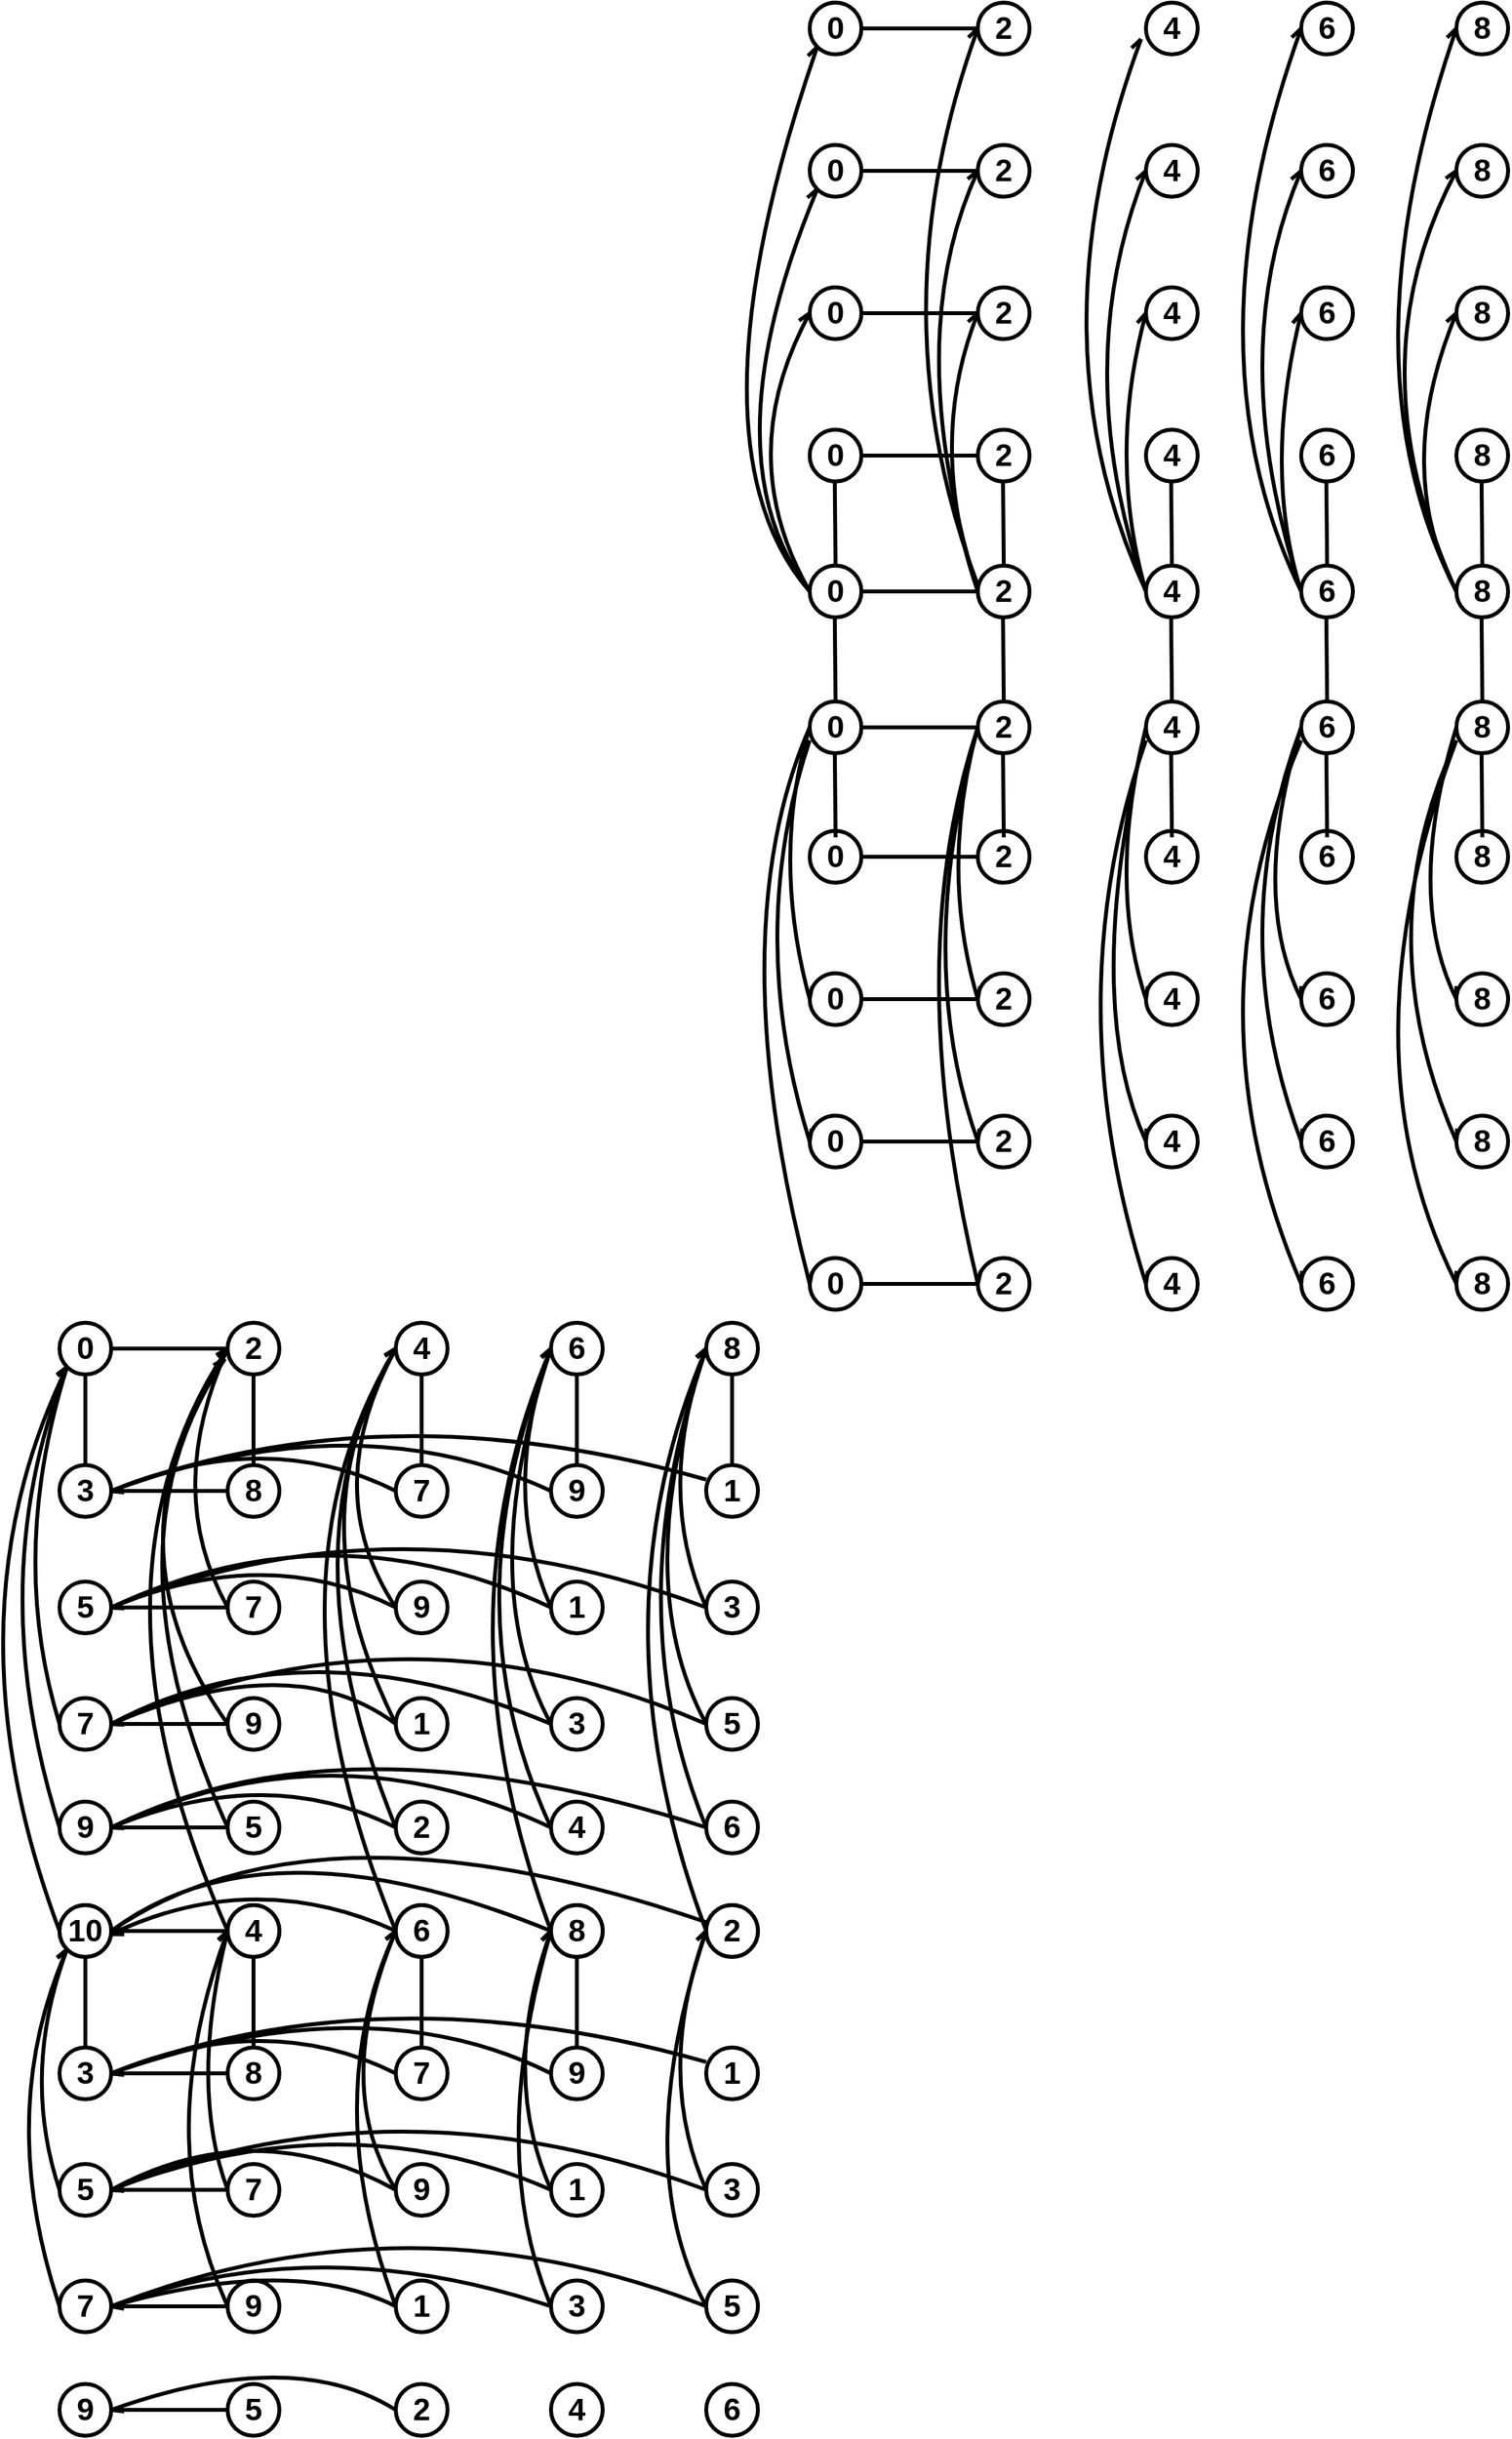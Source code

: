 <mxfile version="21.2.3" type="github">
  <diagram name="Page-1" id="bf8-wyrrSpo6dcuzy9-D">
    <mxGraphModel dx="1285" dy="662" grid="1" gridSize="10" guides="1" tooltips="1" connect="1" arrows="1" fold="1" page="1" pageScale="1" pageWidth="850" pageHeight="1100" math="0" shadow="0">
      <root>
        <mxCell id="0" />
        <mxCell id="1" parent="0" />
        <mxCell id="AahAFOXJF5uKydpd856T-1" value="&lt;font style=&quot;font-size: 24px;&quot;&gt;&lt;b style=&quot;font-size: 24px&quot;&gt;0&lt;/b&gt;&lt;/font&gt;" style="ellipse;whiteSpace=wrap;html=1;aspect=fixed;strokeWidth=3;fontSize=24;" parent="1" vertex="1">
          <mxGeometry x="370" y="1350" width="40" height="40" as="geometry" />
        </mxCell>
        <mxCell id="AahAFOXJF5uKydpd856T-2" value="&lt;font style=&quot;font-size: 24px;&quot;&gt;&lt;b style=&quot;font-size: 24px&quot;&gt;2&lt;/b&gt;&lt;/font&gt;" style="ellipse;whiteSpace=wrap;html=1;aspect=fixed;strokeWidth=3;fontSize=24;" parent="1" vertex="1">
          <mxGeometry x="500" y="1350" width="40" height="40" as="geometry" />
        </mxCell>
        <mxCell id="AahAFOXJF5uKydpd856T-3" value="&lt;b style=&quot;font-size: 24px;&quot;&gt;&lt;font style=&quot;font-size: 24px;&quot;&gt;4&lt;/font&gt;&lt;/b&gt;" style="ellipse;whiteSpace=wrap;html=1;aspect=fixed;strokeWidth=3;fontSize=24;" parent="1" vertex="1">
          <mxGeometry x="630" y="1350" width="40" height="40" as="geometry" />
        </mxCell>
        <mxCell id="AahAFOXJF5uKydpd856T-4" value="&lt;b style=&quot;font-size: 24px;&quot;&gt;6&lt;/b&gt;" style="ellipse;whiteSpace=wrap;html=1;aspect=fixed;strokeWidth=3;fontSize=24;" parent="1" vertex="1">
          <mxGeometry x="750" y="1350" width="40" height="40" as="geometry" />
        </mxCell>
        <mxCell id="AahAFOXJF5uKydpd856T-5" value="&lt;b style=&quot;font-size: 24px;&quot;&gt;3&lt;/b&gt;" style="ellipse;whiteSpace=wrap;html=1;aspect=fixed;strokeWidth=3;fontSize=24;" parent="1" vertex="1">
          <mxGeometry x="370" y="1460" width="40" height="40" as="geometry" />
        </mxCell>
        <mxCell id="AahAFOXJF5uKydpd856T-6" value="&lt;b style=&quot;font-size: 24px;&quot;&gt;5&lt;/b&gt;" style="ellipse;whiteSpace=wrap;html=1;aspect=fixed;strokeWidth=3;fontSize=24;" parent="1" vertex="1">
          <mxGeometry x="370" y="1550" width="40" height="40" as="geometry" />
        </mxCell>
        <mxCell id="AahAFOXJF5uKydpd856T-7" value="&lt;b style=&quot;font-size: 24px;&quot;&gt;7&lt;/b&gt;" style="ellipse;whiteSpace=wrap;html=1;aspect=fixed;strokeWidth=3;fontSize=24;" parent="1" vertex="1">
          <mxGeometry x="500" y="1550" width="40" height="40" as="geometry" />
        </mxCell>
        <mxCell id="AahAFOXJF5uKydpd856T-8" value="&lt;b style=&quot;font-size: 24px;&quot;&gt;9&lt;/b&gt;" style="ellipse;whiteSpace=wrap;html=1;aspect=fixed;strokeWidth=3;fontSize=24;" parent="1" vertex="1">
          <mxGeometry x="630" y="1550" width="40" height="40" as="geometry" />
        </mxCell>
        <mxCell id="AahAFOXJF5uKydpd856T-9" value="&lt;b style=&quot;font-size: 24px;&quot;&gt;8&lt;/b&gt;" style="ellipse;whiteSpace=wrap;html=1;aspect=fixed;strokeWidth=3;fontSize=24;" parent="1" vertex="1">
          <mxGeometry x="500" y="1460" width="40" height="40" as="geometry" />
        </mxCell>
        <mxCell id="AahAFOXJF5uKydpd856T-10" value="&lt;b style=&quot;font-size: 24px;&quot;&gt;7&lt;/b&gt;" style="ellipse;whiteSpace=wrap;html=1;aspect=fixed;strokeWidth=3;fontSize=24;" parent="1" vertex="1">
          <mxGeometry x="630" y="1460" width="40" height="40" as="geometry" />
        </mxCell>
        <mxCell id="AahAFOXJF5uKydpd856T-11" value="&lt;b style=&quot;font-size: 24px;&quot;&gt;&lt;font style=&quot;font-size: 24px;&quot;&gt;9&lt;/font&gt;&lt;/b&gt;" style="ellipse;whiteSpace=wrap;html=1;aspect=fixed;strokeWidth=3;fontSize=24;" parent="1" vertex="1">
          <mxGeometry x="750" y="1460" width="40" height="40" as="geometry" />
        </mxCell>
        <mxCell id="AahAFOXJF5uKydpd856T-12" value="&lt;b style=&quot;font-size: 24px;&quot;&gt;1&lt;/b&gt;" style="ellipse;whiteSpace=wrap;html=1;aspect=fixed;strokeWidth=3;fontSize=24;" parent="1" vertex="1">
          <mxGeometry x="750" y="1550" width="40" height="40" as="geometry" />
        </mxCell>
        <mxCell id="AahAFOXJF5uKydpd856T-13" value="&lt;b style=&quot;font-size: 24px;&quot;&gt;7&lt;/b&gt;" style="ellipse;whiteSpace=wrap;html=1;aspect=fixed;strokeWidth=3;fontSize=24;" parent="1" vertex="1">
          <mxGeometry x="370" y="1640" width="40" height="40" as="geometry" />
        </mxCell>
        <mxCell id="AahAFOXJF5uKydpd856T-14" value="&lt;b style=&quot;font-size: 24px;&quot;&gt;9&lt;/b&gt;" style="ellipse;whiteSpace=wrap;html=1;aspect=fixed;strokeWidth=3;fontSize=24;" parent="1" vertex="1">
          <mxGeometry x="500" y="1640" width="40" height="40" as="geometry" />
        </mxCell>
        <mxCell id="AahAFOXJF5uKydpd856T-15" value="&lt;b style=&quot;font-size: 24px;&quot;&gt;1&lt;/b&gt;" style="ellipse;whiteSpace=wrap;html=1;aspect=fixed;strokeWidth=3;fontSize=24;" parent="1" vertex="1">
          <mxGeometry x="630" y="1640" width="40" height="40" as="geometry" />
        </mxCell>
        <mxCell id="AahAFOXJF5uKydpd856T-16" value="&lt;b style=&quot;font-size: 24px;&quot;&gt;3&lt;/b&gt;" style="ellipse;whiteSpace=wrap;html=1;aspect=fixed;strokeWidth=3;fontSize=24;" parent="1" vertex="1">
          <mxGeometry x="750" y="1640" width="40" height="40" as="geometry" />
        </mxCell>
        <mxCell id="AahAFOXJF5uKydpd856T-17" value="&lt;b style=&quot;font-size: 24px;&quot;&gt;9&lt;/b&gt;" style="ellipse;whiteSpace=wrap;html=1;aspect=fixed;strokeWidth=3;fontSize=24;" parent="1" vertex="1">
          <mxGeometry x="370" y="1800" width="40" height="40" as="geometry" />
        </mxCell>
        <mxCell id="AahAFOXJF5uKydpd856T-18" value="&lt;b style=&quot;font-size: 24px;&quot;&gt;5&lt;/b&gt;" style="ellipse;whiteSpace=wrap;html=1;aspect=fixed;strokeWidth=3;fontSize=24;" parent="1" vertex="1">
          <mxGeometry x="500" y="1800" width="40" height="40" as="geometry" />
        </mxCell>
        <mxCell id="AahAFOXJF5uKydpd856T-19" value="&lt;b style=&quot;font-size: 24px;&quot;&gt;2&lt;/b&gt;" style="ellipse;whiteSpace=wrap;html=1;aspect=fixed;strokeWidth=3;fontSize=24;" parent="1" vertex="1">
          <mxGeometry x="630" y="1800" width="40" height="40" as="geometry" />
        </mxCell>
        <mxCell id="AahAFOXJF5uKydpd856T-20" value="&lt;b style=&quot;font-size: 24px;&quot;&gt;4&lt;/b&gt;" style="ellipse;whiteSpace=wrap;html=1;aspect=fixed;strokeWidth=3;fontSize=24;" parent="1" vertex="1">
          <mxGeometry x="750" y="1800" width="40" height="40" as="geometry" />
        </mxCell>
        <mxCell id="AahAFOXJF5uKydpd856T-22" value="" style="curved=1;endArrow=openAsync;html=1;rounded=0;entryX=0;entryY=0.5;entryDx=0;entryDy=0;exitX=0;exitY=0.5;exitDx=0;exitDy=0;endFill=0;strokeWidth=3;fontSize=24;" parent="1" source="AahAFOXJF5uKydpd856T-7" target="AahAFOXJF5uKydpd856T-2" edge="1">
          <mxGeometry width="50" height="50" relative="1" as="geometry">
            <mxPoint x="380" y="1580" as="sourcePoint" />
            <mxPoint x="385.858" y="1394.142" as="targetPoint" />
            <Array as="points">
              <mxPoint x="450" y="1480" />
            </Array>
          </mxGeometry>
        </mxCell>
        <mxCell id="AahAFOXJF5uKydpd856T-23" value="" style="curved=1;endArrow=openAsync;html=1;rounded=0;entryX=0;entryY=0.5;entryDx=0;entryDy=0;exitX=0;exitY=0.5;exitDx=0;exitDy=0;endFill=0;strokeWidth=3;fontSize=24;" parent="1" source="AahAFOXJF5uKydpd856T-8" target="AahAFOXJF5uKydpd856T-3" edge="1">
          <mxGeometry width="50" height="50" relative="1" as="geometry">
            <mxPoint x="510" y="1580" as="sourcePoint" />
            <mxPoint x="510" y="1380" as="targetPoint" />
            <Array as="points">
              <mxPoint x="570" y="1480" />
            </Array>
          </mxGeometry>
        </mxCell>
        <mxCell id="AahAFOXJF5uKydpd856T-24" value="" style="curved=1;endArrow=openAsync;html=1;rounded=0;entryX=0;entryY=0.5;entryDx=0;entryDy=0;endFill=0;exitX=0;exitY=0.5;exitDx=0;exitDy=0;strokeWidth=3;fontSize=24;" parent="1" source="AahAFOXJF5uKydpd856T-12" target="AahAFOXJF5uKydpd856T-4" edge="1">
          <mxGeometry width="50" height="50" relative="1" as="geometry">
            <mxPoint x="740" y="1570" as="sourcePoint" />
            <mxPoint x="520" y="1390" as="targetPoint" />
            <Array as="points">
              <mxPoint x="710" y="1480" />
            </Array>
          </mxGeometry>
        </mxCell>
        <mxCell id="AahAFOXJF5uKydpd856T-25" value="" style="curved=1;endArrow=openAsync;html=1;rounded=0;entryX=0;entryY=1;entryDx=0;entryDy=0;exitX=0;exitY=0.5;exitDx=0;exitDy=0;endFill=0;strokeWidth=3;fontSize=24;" parent="1" source="AahAFOXJF5uKydpd856T-13" target="AahAFOXJF5uKydpd856T-1" edge="1">
          <mxGeometry width="50" height="50" relative="1" as="geometry">
            <mxPoint x="530" y="1600" as="sourcePoint" />
            <mxPoint x="530" y="1400" as="targetPoint" />
            <Array as="points">
              <mxPoint x="330" y="1530" />
            </Array>
          </mxGeometry>
        </mxCell>
        <mxCell id="AahAFOXJF5uKydpd856T-26" value="" style="curved=1;endArrow=openAsync;html=1;rounded=0;exitX=0;exitY=0.5;exitDx=0;exitDy=0;endFill=0;strokeWidth=3;fontSize=24;" parent="1" source="AahAFOXJF5uKydpd856T-14" edge="1">
          <mxGeometry width="50" height="50" relative="1" as="geometry">
            <mxPoint x="380" y="1670" as="sourcePoint" />
            <mxPoint x="500" y="1370" as="targetPoint" />
            <Array as="points">
              <mxPoint x="400" y="1520" />
            </Array>
          </mxGeometry>
        </mxCell>
        <mxCell id="AahAFOXJF5uKydpd856T-27" value="" style="curved=1;endArrow=openAsync;html=1;rounded=0;exitX=0;exitY=0.5;exitDx=0;exitDy=0;endFill=0;entryX=0;entryY=1;entryDx=0;entryDy=0;strokeWidth=3;fontSize=24;" parent="1" source="AahAFOXJF5uKydpd856T-17" target="AahAFOXJF5uKydpd856T-1" edge="1">
          <mxGeometry width="50" height="50" relative="1" as="geometry">
            <mxPoint x="390" y="1680" as="sourcePoint" />
            <mxPoint x="370" y="1390" as="targetPoint" />
            <Array as="points">
              <mxPoint x="280" y="1580" />
            </Array>
          </mxGeometry>
        </mxCell>
        <mxCell id="AahAFOXJF5uKydpd856T-28" value="" style="curved=1;endArrow=openAsync;html=1;rounded=0;exitX=0;exitY=0.5;exitDx=0;exitDy=0;endFill=0;strokeWidth=3;fontSize=24;" parent="1" source="AahAFOXJF5uKydpd856T-19" edge="1">
          <mxGeometry width="50" height="50" relative="1" as="geometry">
            <mxPoint x="380" y="1760" as="sourcePoint" />
            <mxPoint x="630" y="1370" as="targetPoint" />
            <Array as="points">
              <mxPoint x="520" y="1550" />
            </Array>
          </mxGeometry>
        </mxCell>
        <mxCell id="AahAFOXJF5uKydpd856T-29" value="" style="curved=1;endArrow=openAsync;html=1;rounded=0;endFill=0;strokeWidth=3;fontSize=24;exitX=0;exitY=0.5;exitDx=0;exitDy=0;" parent="1" source="AahAFOXJF5uKydpd856T-67" edge="1">
          <mxGeometry width="50" height="50" relative="1" as="geometry">
            <mxPoint x="498" y="1750" as="sourcePoint" />
            <mxPoint x="500" y="1370" as="targetPoint" />
            <Array as="points">
              <mxPoint x="380" y="1550" />
            </Array>
          </mxGeometry>
        </mxCell>
        <mxCell id="AahAFOXJF5uKydpd856T-30" value="" style="curved=1;endArrow=openAsync;html=1;rounded=0;exitX=0;exitY=0.5;exitDx=0;exitDy=0;endFill=0;strokeWidth=3;fontSize=24;" parent="1" source="AahAFOXJF5uKydpd856T-20" edge="1">
          <mxGeometry width="50" height="50" relative="1" as="geometry">
            <mxPoint x="640" y="1760" as="sourcePoint" />
            <mxPoint x="750" y="1370" as="targetPoint" />
            <Array as="points">
              <mxPoint x="660" y="1580" />
            </Array>
          </mxGeometry>
        </mxCell>
        <mxCell id="AahAFOXJF5uKydpd856T-31" value="" style="endArrow=none;html=1;rounded=0;exitX=0.5;exitY=1;exitDx=0;exitDy=0;entryX=0.5;entryY=0;entryDx=0;entryDy=0;strokeWidth=3;fontSize=24;" parent="1" source="AahAFOXJF5uKydpd856T-1" target="AahAFOXJF5uKydpd856T-5" edge="1">
          <mxGeometry width="50" height="50" relative="1" as="geometry">
            <mxPoint x="420" y="1400" as="sourcePoint" />
            <mxPoint x="620" y="1530" as="targetPoint" />
          </mxGeometry>
        </mxCell>
        <mxCell id="AahAFOXJF5uKydpd856T-32" value="" style="endArrow=none;html=1;rounded=0;exitX=1;exitY=0.5;exitDx=0;exitDy=0;entryX=0;entryY=0.5;entryDx=0;entryDy=0;strokeWidth=3;fontSize=24;" parent="1" source="AahAFOXJF5uKydpd856T-1" target="AahAFOXJF5uKydpd856T-2" edge="1">
          <mxGeometry width="50" height="50" relative="1" as="geometry">
            <mxPoint x="400" y="1400" as="sourcePoint" />
            <mxPoint x="400" y="1470" as="targetPoint" />
          </mxGeometry>
        </mxCell>
        <mxCell id="AahAFOXJF5uKydpd856T-33" value="" style="endArrow=none;html=1;rounded=0;exitX=0.5;exitY=1;exitDx=0;exitDy=0;entryX=0.5;entryY=0;entryDx=0;entryDy=0;strokeWidth=3;fontSize=24;" parent="1" source="AahAFOXJF5uKydpd856T-2" target="AahAFOXJF5uKydpd856T-9" edge="1">
          <mxGeometry width="50" height="50" relative="1" as="geometry">
            <mxPoint x="410" y="1410" as="sourcePoint" />
            <mxPoint x="410" y="1480" as="targetPoint" />
          </mxGeometry>
        </mxCell>
        <mxCell id="AahAFOXJF5uKydpd856T-34" value="" style="endArrow=none;html=1;rounded=0;exitX=0.5;exitY=1;exitDx=0;exitDy=0;entryX=0.5;entryY=0;entryDx=0;entryDy=0;strokeWidth=3;fontSize=24;" parent="1" source="AahAFOXJF5uKydpd856T-3" target="AahAFOXJF5uKydpd856T-10" edge="1">
          <mxGeometry width="50" height="50" relative="1" as="geometry">
            <mxPoint x="420" y="1420" as="sourcePoint" />
            <mxPoint x="420" y="1490" as="targetPoint" />
          </mxGeometry>
        </mxCell>
        <mxCell id="AahAFOXJF5uKydpd856T-35" value="" style="endArrow=none;html=1;rounded=0;exitX=0.5;exitY=1;exitDx=0;exitDy=0;entryX=0.5;entryY=0;entryDx=0;entryDy=0;strokeWidth=3;fontSize=24;" parent="1" source="AahAFOXJF5uKydpd856T-4" target="AahAFOXJF5uKydpd856T-11" edge="1">
          <mxGeometry width="50" height="50" relative="1" as="geometry">
            <mxPoint x="430" y="1430" as="sourcePoint" />
            <mxPoint x="430" y="1500" as="targetPoint" />
          </mxGeometry>
        </mxCell>
        <mxCell id="AahAFOXJF5uKydpd856T-36" value="" style="endArrow=none;html=1;rounded=0;exitX=0;exitY=0.5;exitDx=0;exitDy=0;entryX=1;entryY=0.5;entryDx=0;entryDy=0;strokeWidth=3;fontSize=24;" parent="1" source="AahAFOXJF5uKydpd856T-9" target="AahAFOXJF5uKydpd856T-5" edge="1">
          <mxGeometry width="50" height="50" relative="1" as="geometry">
            <mxPoint x="440" y="1440" as="sourcePoint" />
            <mxPoint x="440" y="1510" as="targetPoint" />
          </mxGeometry>
        </mxCell>
        <mxCell id="AahAFOXJF5uKydpd856T-37" value="" style="endArrow=none;html=1;rounded=0;exitX=0;exitY=0.5;exitDx=0;exitDy=0;entryX=1;entryY=0.5;entryDx=0;entryDy=0;strokeWidth=3;fontSize=24;" parent="1" source="AahAFOXJF5uKydpd856T-7" target="AahAFOXJF5uKydpd856T-6" edge="1">
          <mxGeometry width="50" height="50" relative="1" as="geometry">
            <mxPoint x="510" y="1490" as="sourcePoint" />
            <mxPoint x="420" y="1490" as="targetPoint" />
          </mxGeometry>
        </mxCell>
        <mxCell id="AahAFOXJF5uKydpd856T-38" value="" style="endArrow=none;html=1;rounded=0;exitX=0;exitY=0.5;exitDx=0;exitDy=0;entryX=1;entryY=0.5;entryDx=0;entryDy=0;strokeWidth=3;fontSize=24;" parent="1" source="AahAFOXJF5uKydpd856T-14" target="AahAFOXJF5uKydpd856T-13" edge="1">
          <mxGeometry width="50" height="50" relative="1" as="geometry">
            <mxPoint x="520" y="1500" as="sourcePoint" />
            <mxPoint x="430" y="1500" as="targetPoint" />
          </mxGeometry>
        </mxCell>
        <mxCell id="AahAFOXJF5uKydpd856T-39" value="" style="endArrow=none;html=1;rounded=0;entryX=1;entryY=0.5;entryDx=0;entryDy=0;strokeWidth=3;fontSize=24;" parent="1" target="AahAFOXJF5uKydpd856T-17" edge="1">
          <mxGeometry width="50" height="50" relative="1" as="geometry">
            <mxPoint x="500" y="1820" as="sourcePoint" />
            <mxPoint x="440" y="1580" as="targetPoint" />
          </mxGeometry>
        </mxCell>
        <mxCell id="AahAFOXJF5uKydpd856T-40" value="" style="curved=1;endArrow=openAsync;html=1;rounded=0;entryX=0;entryY=0.5;entryDx=0;entryDy=0;exitX=0;exitY=0.5;exitDx=0;exitDy=0;endFill=0;strokeWidth=3;fontSize=24;" parent="1" source="AahAFOXJF5uKydpd856T-15" target="AahAFOXJF5uKydpd856T-3" edge="1">
          <mxGeometry width="50" height="50" relative="1" as="geometry">
            <mxPoint x="640" y="1580" as="sourcePoint" />
            <mxPoint x="640" y="1380" as="targetPoint" />
            <Array as="points">
              <mxPoint x="550" y="1500" />
            </Array>
          </mxGeometry>
        </mxCell>
        <mxCell id="AahAFOXJF5uKydpd856T-41" value="" style="curved=1;endArrow=openAsync;html=1;rounded=0;exitX=0;exitY=0.5;exitDx=0;exitDy=0;endFill=0;strokeWidth=3;fontSize=24;" parent="1" source="AahAFOXJF5uKydpd856T-16" edge="1">
          <mxGeometry width="50" height="50" relative="1" as="geometry">
            <mxPoint x="760" y="1760" as="sourcePoint" />
            <mxPoint x="750" y="1370" as="targetPoint" />
            <Array as="points">
              <mxPoint x="690" y="1550" />
            </Array>
          </mxGeometry>
        </mxCell>
        <mxCell id="AahAFOXJF5uKydpd856T-42" value="" style="curved=1;endArrow=openAsync;html=1;rounded=0;exitX=0;exitY=0.5;exitDx=0;exitDy=0;endFill=0;entryX=1;entryY=0.5;entryDx=0;entryDy=0;strokeWidth=3;fontSize=24;" parent="1" source="AahAFOXJF5uKydpd856T-11" target="AahAFOXJF5uKydpd856T-5" edge="1">
          <mxGeometry width="50" height="50" relative="1" as="geometry">
            <mxPoint x="770" y="1770" as="sourcePoint" />
            <mxPoint x="770" y="1390" as="targetPoint" />
            <Array as="points">
              <mxPoint x="600" y="1410" />
            </Array>
          </mxGeometry>
        </mxCell>
        <mxCell id="AahAFOXJF5uKydpd856T-43" value="" style="curved=1;endArrow=openAsync;html=1;rounded=0;exitX=0;exitY=0.5;exitDx=0;exitDy=0;endFill=0;strokeWidth=3;fontSize=24;" parent="1" source="AahAFOXJF5uKydpd856T-10" edge="1">
          <mxGeometry width="50" height="50" relative="1" as="geometry">
            <mxPoint x="760" y="1500" as="sourcePoint" />
            <mxPoint x="410" y="1480" as="targetPoint" />
            <Array as="points">
              <mxPoint x="530" y="1430" />
            </Array>
          </mxGeometry>
        </mxCell>
        <mxCell id="AahAFOXJF5uKydpd856T-44" value="" style="curved=1;endArrow=openAsync;html=1;rounded=0;exitX=0;exitY=0.5;exitDx=0;exitDy=0;endFill=0;strokeWidth=3;fontSize=24;" parent="1" source="AahAFOXJF5uKydpd856T-8" edge="1">
          <mxGeometry width="50" height="50" relative="1" as="geometry">
            <mxPoint x="640" y="1500" as="sourcePoint" />
            <mxPoint x="410" y="1570" as="targetPoint" />
            <Array as="points">
              <mxPoint x="530" y="1520" />
            </Array>
          </mxGeometry>
        </mxCell>
        <mxCell id="AahAFOXJF5uKydpd856T-45" value="" style="curved=1;endArrow=openAsync;html=1;rounded=0;endFill=0;strokeWidth=3;entryX=1;entryY=0.5;entryDx=0;entryDy=0;fontSize=24;" parent="1" target="AahAFOXJF5uKydpd856T-6" edge="1">
          <mxGeometry width="50" height="50" relative="1" as="geometry">
            <mxPoint x="750" y="1570" as="sourcePoint" />
            <mxPoint x="420" y="1580" as="targetPoint" />
            <Array as="points">
              <mxPoint x="580" y="1490" />
            </Array>
          </mxGeometry>
        </mxCell>
        <mxCell id="AahAFOXJF5uKydpd856T-46" value="" style="curved=1;endArrow=openAsync;html=1;rounded=0;exitX=0;exitY=0.5;exitDx=0;exitDy=0;endFill=0;strokeWidth=3;entryX=1;entryY=0.5;entryDx=0;entryDy=0;fontSize=24;" parent="1" source="AahAFOXJF5uKydpd856T-15" target="AahAFOXJF5uKydpd856T-13" edge="1">
          <mxGeometry width="50" height="50" relative="1" as="geometry">
            <mxPoint x="640" y="1580" as="sourcePoint" />
            <mxPoint x="420" y="1580" as="targetPoint" />
            <Array as="points">
              <mxPoint x="550" y="1600" />
            </Array>
          </mxGeometry>
        </mxCell>
        <mxCell id="AahAFOXJF5uKydpd856T-47" value="" style="curved=1;endArrow=openAsync;html=1;rounded=0;endFill=0;strokeWidth=3;fontSize=24;" parent="1" edge="1">
          <mxGeometry width="50" height="50" relative="1" as="geometry">
            <mxPoint x="750" y="1660" as="sourcePoint" />
            <mxPoint x="410" y="1660" as="targetPoint" />
            <Array as="points">
              <mxPoint x="560" y="1580" />
            </Array>
          </mxGeometry>
        </mxCell>
        <mxCell id="AahAFOXJF5uKydpd856T-48" value="" style="curved=1;endArrow=openAsync;html=1;rounded=0;exitX=0;exitY=0.5;exitDx=0;exitDy=0;endFill=0;strokeWidth=3;fontSize=24;" parent="1" source="AahAFOXJF5uKydpd856T-19" edge="1">
          <mxGeometry width="50" height="50" relative="1" as="geometry">
            <mxPoint x="640" y="1740" as="sourcePoint" />
            <mxPoint x="410" y="1822.4" as="targetPoint" />
            <Array as="points">
              <mxPoint x="520" y="1770" />
            </Array>
          </mxGeometry>
        </mxCell>
        <mxCell id="AahAFOXJF5uKydpd856T-52" value="&lt;b&gt;8&lt;/b&gt;" style="ellipse;whiteSpace=wrap;html=1;aspect=fixed;strokeWidth=3;fontSize=24;" parent="1" vertex="1">
          <mxGeometry x="870" y="1350" width="40" height="40" as="geometry" />
        </mxCell>
        <mxCell id="AahAFOXJF5uKydpd856T-53" value="&lt;b style=&quot;font-size: 24px;&quot;&gt;&lt;font style=&quot;font-size: 24px;&quot;&gt;1&lt;/font&gt;&lt;/b&gt;" style="ellipse;whiteSpace=wrap;html=1;aspect=fixed;strokeWidth=3;fontSize=24;" parent="1" vertex="1">
          <mxGeometry x="870" y="1460" width="40" height="40" as="geometry" />
        </mxCell>
        <mxCell id="AahAFOXJF5uKydpd856T-54" value="&lt;b style=&quot;font-size: 24px;&quot;&gt;3&lt;/b&gt;" style="ellipse;whiteSpace=wrap;html=1;aspect=fixed;strokeWidth=3;fontSize=24;" parent="1" vertex="1">
          <mxGeometry x="870" y="1550" width="40" height="40" as="geometry" />
        </mxCell>
        <mxCell id="AahAFOXJF5uKydpd856T-55" value="&lt;b style=&quot;font-size: 24px;&quot;&gt;5&lt;/b&gt;" style="ellipse;whiteSpace=wrap;html=1;aspect=fixed;strokeWidth=3;fontSize=24;" parent="1" vertex="1">
          <mxGeometry x="870" y="1640" width="40" height="40" as="geometry" />
        </mxCell>
        <mxCell id="AahAFOXJF5uKydpd856T-56" value="&lt;b style=&quot;font-size: 24px;&quot;&gt;6&lt;/b&gt;" style="ellipse;whiteSpace=wrap;html=1;aspect=fixed;strokeWidth=3;fontSize=24;" parent="1" vertex="1">
          <mxGeometry x="870" y="1800" width="40" height="40" as="geometry" />
        </mxCell>
        <mxCell id="AahAFOXJF5uKydpd856T-57" value="" style="curved=1;endArrow=openAsync;html=1;rounded=0;entryX=0;entryY=0.5;entryDx=0;entryDy=0;endFill=0;exitX=0;exitY=0.5;exitDx=0;exitDy=0;strokeWidth=3;fontSize=24;" parent="1" source="AahAFOXJF5uKydpd856T-54" target="AahAFOXJF5uKydpd856T-52" edge="1">
          <mxGeometry width="50" height="50" relative="1" as="geometry">
            <mxPoint x="860" y="1570" as="sourcePoint" />
            <mxPoint x="640" y="1390" as="targetPoint" />
            <Array as="points">
              <mxPoint x="830" y="1480" />
            </Array>
          </mxGeometry>
        </mxCell>
        <mxCell id="AahAFOXJF5uKydpd856T-58" value="" style="curved=1;endArrow=openAsync;html=1;rounded=0;exitX=0;exitY=0.5;exitDx=0;exitDy=0;endFill=0;strokeWidth=3;fontSize=24;" parent="1" source="AahAFOXJF5uKydpd856T-56" edge="1">
          <mxGeometry width="50" height="50" relative="1" as="geometry">
            <mxPoint x="760" y="1760" as="sourcePoint" />
            <mxPoint x="870" y="1370" as="targetPoint" />
            <Array as="points">
              <mxPoint x="780" y="1580" />
            </Array>
          </mxGeometry>
        </mxCell>
        <mxCell id="AahAFOXJF5uKydpd856T-59" value="" style="endArrow=none;html=1;rounded=0;exitX=0.5;exitY=1;exitDx=0;exitDy=0;entryX=0.5;entryY=0;entryDx=0;entryDy=0;strokeWidth=3;fontSize=24;" parent="1" source="AahAFOXJF5uKydpd856T-52" target="AahAFOXJF5uKydpd856T-53" edge="1">
          <mxGeometry width="50" height="50" relative="1" as="geometry">
            <mxPoint x="550" y="1430" as="sourcePoint" />
            <mxPoint x="550" y="1500" as="targetPoint" />
          </mxGeometry>
        </mxCell>
        <mxCell id="AahAFOXJF5uKydpd856T-60" value="" style="curved=1;endArrow=openAsync;html=1;rounded=0;exitX=0;exitY=0.5;exitDx=0;exitDy=0;endFill=0;strokeWidth=3;fontSize=24;" parent="1" source="AahAFOXJF5uKydpd856T-55" edge="1">
          <mxGeometry width="50" height="50" relative="1" as="geometry">
            <mxPoint x="880" y="1760" as="sourcePoint" />
            <mxPoint x="870" y="1370" as="targetPoint" />
            <Array as="points">
              <mxPoint x="810" y="1550" />
            </Array>
          </mxGeometry>
        </mxCell>
        <mxCell id="AahAFOXJF5uKydpd856T-62" value="" style="curved=1;endArrow=openAsync;html=1;rounded=0;endFill=0;strokeWidth=3;fontSize=24;exitX=0;exitY=0.281;exitDx=0;exitDy=0;exitPerimeter=0;" parent="1" source="AahAFOXJF5uKydpd856T-53" edge="1">
          <mxGeometry width="50" height="50" relative="1" as="geometry">
            <mxPoint x="880" y="1380" as="sourcePoint" />
            <mxPoint x="410" y="1480" as="targetPoint" />
            <Array as="points">
              <mxPoint x="620" y="1400" />
            </Array>
          </mxGeometry>
        </mxCell>
        <mxCell id="AahAFOXJF5uKydpd856T-63" value="" style="curved=1;endArrow=openAsync;html=1;rounded=0;endFill=0;strokeWidth=3;fontSize=24;exitX=0;exitY=0.5;exitDx=0;exitDy=0;entryX=1;entryY=0.5;entryDx=0;entryDy=0;" parent="1" source="AahAFOXJF5uKydpd856T-54" target="AahAFOXJF5uKydpd856T-6" edge="1">
          <mxGeometry width="50" height="50" relative="1" as="geometry">
            <mxPoint x="870" y="1560" as="sourcePoint" />
            <mxPoint x="420" y="1560" as="targetPoint" />
            <Array as="points">
              <mxPoint x="630" y="1480" />
            </Array>
          </mxGeometry>
        </mxCell>
        <mxCell id="AahAFOXJF5uKydpd856T-64" value="" style="curved=1;endArrow=openAsync;html=1;rounded=0;endFill=0;strokeWidth=3;fontSize=24;entryX=1;entryY=0.5;entryDx=0;entryDy=0;" parent="1" target="AahAFOXJF5uKydpd856T-13" edge="1">
          <mxGeometry width="50" height="50" relative="1" as="geometry">
            <mxPoint x="870" y="1660" as="sourcePoint" />
            <mxPoint x="420" y="1660" as="targetPoint" />
            <Array as="points">
              <mxPoint x="640" y="1560" />
            </Array>
          </mxGeometry>
        </mxCell>
        <mxCell id="AahAFOXJF5uKydpd856T-66" value="&lt;b&gt;10&lt;/b&gt;" style="ellipse;whiteSpace=wrap;html=1;aspect=fixed;strokeWidth=3;fontSize=24;" parent="1" vertex="1">
          <mxGeometry x="370" y="1800" width="40" height="40" as="geometry" />
        </mxCell>
        <mxCell id="AahAFOXJF5uKydpd856T-67" value="&lt;font style=&quot;font-size: 24px;&quot;&gt;&lt;b style=&quot;font-size: 24px&quot;&gt;4&lt;/b&gt;&lt;/font&gt;" style="ellipse;whiteSpace=wrap;html=1;aspect=fixed;strokeWidth=3;fontSize=24;" parent="1" vertex="1">
          <mxGeometry x="500" y="1800" width="40" height="40" as="geometry" />
        </mxCell>
        <mxCell id="AahAFOXJF5uKydpd856T-68" value="&lt;b style=&quot;font-size: 24px;&quot;&gt;&lt;font style=&quot;font-size: 24px;&quot;&gt;6&lt;/font&gt;&lt;/b&gt;" style="ellipse;whiteSpace=wrap;html=1;aspect=fixed;strokeWidth=3;fontSize=24;" parent="1" vertex="1">
          <mxGeometry x="630" y="1800" width="40" height="40" as="geometry" />
        </mxCell>
        <mxCell id="AahAFOXJF5uKydpd856T-69" value="&lt;b&gt;8&lt;/b&gt;" style="ellipse;whiteSpace=wrap;html=1;aspect=fixed;strokeWidth=3;fontSize=24;" parent="1" vertex="1">
          <mxGeometry x="750" y="1800" width="40" height="40" as="geometry" />
        </mxCell>
        <mxCell id="AahAFOXJF5uKydpd856T-70" value="&lt;b style=&quot;font-size: 24px;&quot;&gt;3&lt;/b&gt;" style="ellipse;whiteSpace=wrap;html=1;aspect=fixed;strokeWidth=3;fontSize=24;" parent="1" vertex="1">
          <mxGeometry x="370" y="1910" width="40" height="40" as="geometry" />
        </mxCell>
        <mxCell id="AahAFOXJF5uKydpd856T-71" value="&lt;b style=&quot;font-size: 24px;&quot;&gt;5&lt;/b&gt;" style="ellipse;whiteSpace=wrap;html=1;aspect=fixed;strokeWidth=3;fontSize=24;" parent="1" vertex="1">
          <mxGeometry x="370" y="2000" width="40" height="40" as="geometry" />
        </mxCell>
        <mxCell id="AahAFOXJF5uKydpd856T-72" value="&lt;b style=&quot;font-size: 24px;&quot;&gt;7&lt;/b&gt;" style="ellipse;whiteSpace=wrap;html=1;aspect=fixed;strokeWidth=3;fontSize=24;" parent="1" vertex="1">
          <mxGeometry x="500" y="2000" width="40" height="40" as="geometry" />
        </mxCell>
        <mxCell id="AahAFOXJF5uKydpd856T-73" value="&lt;b style=&quot;font-size: 24px;&quot;&gt;9&lt;/b&gt;" style="ellipse;whiteSpace=wrap;html=1;aspect=fixed;strokeWidth=3;fontSize=24;" parent="1" vertex="1">
          <mxGeometry x="630" y="2000" width="40" height="40" as="geometry" />
        </mxCell>
        <mxCell id="AahAFOXJF5uKydpd856T-74" value="&lt;b style=&quot;font-size: 24px;&quot;&gt;8&lt;/b&gt;" style="ellipse;whiteSpace=wrap;html=1;aspect=fixed;strokeWidth=3;fontSize=24;" parent="1" vertex="1">
          <mxGeometry x="500" y="1910" width="40" height="40" as="geometry" />
        </mxCell>
        <mxCell id="AahAFOXJF5uKydpd856T-75" value="&lt;b style=&quot;font-size: 24px;&quot;&gt;7&lt;/b&gt;" style="ellipse;whiteSpace=wrap;html=1;aspect=fixed;strokeWidth=3;fontSize=24;" parent="1" vertex="1">
          <mxGeometry x="630" y="1910" width="40" height="40" as="geometry" />
        </mxCell>
        <mxCell id="AahAFOXJF5uKydpd856T-76" value="&lt;b style=&quot;font-size: 24px;&quot;&gt;&lt;font style=&quot;font-size: 24px;&quot;&gt;9&lt;/font&gt;&lt;/b&gt;" style="ellipse;whiteSpace=wrap;html=1;aspect=fixed;strokeWidth=3;fontSize=24;" parent="1" vertex="1">
          <mxGeometry x="750" y="1910" width="40" height="40" as="geometry" />
        </mxCell>
        <mxCell id="AahAFOXJF5uKydpd856T-77" value="&lt;b style=&quot;font-size: 24px;&quot;&gt;1&lt;/b&gt;" style="ellipse;whiteSpace=wrap;html=1;aspect=fixed;strokeWidth=3;fontSize=24;" parent="1" vertex="1">
          <mxGeometry x="750" y="2000" width="40" height="40" as="geometry" />
        </mxCell>
        <mxCell id="AahAFOXJF5uKydpd856T-78" value="&lt;b style=&quot;font-size: 24px;&quot;&gt;7&lt;/b&gt;" style="ellipse;whiteSpace=wrap;html=1;aspect=fixed;strokeWidth=3;fontSize=24;" parent="1" vertex="1">
          <mxGeometry x="370" y="2090" width="40" height="40" as="geometry" />
        </mxCell>
        <mxCell id="AahAFOXJF5uKydpd856T-79" value="&lt;b style=&quot;font-size: 24px;&quot;&gt;9&lt;/b&gt;" style="ellipse;whiteSpace=wrap;html=1;aspect=fixed;strokeWidth=3;fontSize=24;" parent="1" vertex="1">
          <mxGeometry x="500" y="2090" width="40" height="40" as="geometry" />
        </mxCell>
        <mxCell id="AahAFOXJF5uKydpd856T-80" value="&lt;b style=&quot;font-size: 24px;&quot;&gt;1&lt;/b&gt;" style="ellipse;whiteSpace=wrap;html=1;aspect=fixed;strokeWidth=3;fontSize=24;" parent="1" vertex="1">
          <mxGeometry x="630" y="2090" width="40" height="40" as="geometry" />
        </mxCell>
        <mxCell id="AahAFOXJF5uKydpd856T-81" value="&lt;b style=&quot;font-size: 24px;&quot;&gt;3&lt;/b&gt;" style="ellipse;whiteSpace=wrap;html=1;aspect=fixed;strokeWidth=3;fontSize=24;" parent="1" vertex="1">
          <mxGeometry x="750" y="2090" width="40" height="40" as="geometry" />
        </mxCell>
        <mxCell id="AahAFOXJF5uKydpd856T-82" value="" style="curved=1;endArrow=openAsync;html=1;rounded=0;entryX=0;entryY=1;entryDx=0;entryDy=0;exitX=0;exitY=0.5;exitDx=0;exitDy=0;endFill=0;strokeWidth=3;fontSize=24;" parent="1" source="AahAFOXJF5uKydpd856T-71" target="AahAFOXJF5uKydpd856T-66" edge="1">
          <mxGeometry width="50" height="50" relative="1" as="geometry">
            <mxPoint x="570" y="1960" as="sourcePoint" />
            <mxPoint x="510" y="1820" as="targetPoint" />
            <Array as="points">
              <mxPoint x="340" y="1930" />
            </Array>
          </mxGeometry>
        </mxCell>
        <mxCell id="AahAFOXJF5uKydpd856T-83" value="" style="curved=1;endArrow=openAsync;html=1;rounded=0;entryX=0;entryY=0.5;entryDx=0;entryDy=0;exitX=0;exitY=0.5;exitDx=0;exitDy=0;endFill=0;strokeWidth=3;fontSize=24;" parent="1" source="AahAFOXJF5uKydpd856T-72" target="AahAFOXJF5uKydpd856T-67" edge="1">
          <mxGeometry width="50" height="50" relative="1" as="geometry">
            <mxPoint x="380" y="2030" as="sourcePoint" />
            <mxPoint x="385.858" y="1844.142" as="targetPoint" />
            <Array as="points">
              <mxPoint x="470" y="1940" />
            </Array>
          </mxGeometry>
        </mxCell>
        <mxCell id="AahAFOXJF5uKydpd856T-84" value="" style="curved=1;endArrow=openAsync;html=1;rounded=0;entryX=0;entryY=0.5;entryDx=0;entryDy=0;exitX=0;exitY=0.5;exitDx=0;exitDy=0;endFill=0;strokeWidth=3;fontSize=24;" parent="1" source="AahAFOXJF5uKydpd856T-73" target="AahAFOXJF5uKydpd856T-68" edge="1">
          <mxGeometry width="50" height="50" relative="1" as="geometry">
            <mxPoint x="510" y="2030" as="sourcePoint" />
            <mxPoint x="510" y="1830" as="targetPoint" />
            <Array as="points">
              <mxPoint x="580" y="1940" />
            </Array>
          </mxGeometry>
        </mxCell>
        <mxCell id="AahAFOXJF5uKydpd856T-85" value="" style="curved=1;endArrow=openAsync;html=1;rounded=0;entryX=0;entryY=0.5;entryDx=0;entryDy=0;endFill=0;exitX=0;exitY=0.5;exitDx=0;exitDy=0;strokeWidth=3;fontSize=24;" parent="1" source="AahAFOXJF5uKydpd856T-77" target="AahAFOXJF5uKydpd856T-69" edge="1">
          <mxGeometry width="50" height="50" relative="1" as="geometry">
            <mxPoint x="740" y="2020" as="sourcePoint" />
            <mxPoint x="520" y="1840" as="targetPoint" />
            <Array as="points">
              <mxPoint x="710" y="1930" />
            </Array>
          </mxGeometry>
        </mxCell>
        <mxCell id="AahAFOXJF5uKydpd856T-86" value="" style="curved=1;endArrow=openAsync;html=1;rounded=0;entryX=0;entryY=1;entryDx=0;entryDy=0;exitX=0;exitY=0.5;exitDx=0;exitDy=0;endFill=0;strokeWidth=3;fontSize=24;" parent="1" source="AahAFOXJF5uKydpd856T-78" target="AahAFOXJF5uKydpd856T-66" edge="1">
          <mxGeometry width="50" height="50" relative="1" as="geometry">
            <mxPoint x="530" y="1980" as="sourcePoint" />
            <mxPoint x="530" y="1780" as="targetPoint" />
            <Array as="points">
              <mxPoint x="320" y="1960" />
            </Array>
          </mxGeometry>
        </mxCell>
        <mxCell id="AahAFOXJF5uKydpd856T-87" value="" style="curved=1;endArrow=openAsync;html=1;rounded=0;exitX=0;exitY=0.5;exitDx=0;exitDy=0;endFill=0;strokeWidth=3;fontSize=24;" parent="1" source="AahAFOXJF5uKydpd856T-79" edge="1">
          <mxGeometry width="50" height="50" relative="1" as="geometry">
            <mxPoint x="380" y="2120" as="sourcePoint" />
            <mxPoint x="500" y="1820" as="targetPoint" />
            <Array as="points">
              <mxPoint x="440" y="1980" />
            </Array>
          </mxGeometry>
        </mxCell>
        <mxCell id="AahAFOXJF5uKydpd856T-88" value="" style="endArrow=none;html=1;rounded=0;exitX=0.5;exitY=1;exitDx=0;exitDy=0;entryX=0.5;entryY=0;entryDx=0;entryDy=0;strokeWidth=3;fontSize=24;" parent="1" source="AahAFOXJF5uKydpd856T-66" target="AahAFOXJF5uKydpd856T-70" edge="1">
          <mxGeometry width="50" height="50" relative="1" as="geometry">
            <mxPoint x="420" y="1850" as="sourcePoint" />
            <mxPoint x="620" y="1980" as="targetPoint" />
          </mxGeometry>
        </mxCell>
        <mxCell id="AahAFOXJF5uKydpd856T-89" value="" style="endArrow=none;html=1;rounded=0;exitX=1;exitY=0.5;exitDx=0;exitDy=0;entryX=0;entryY=0.5;entryDx=0;entryDy=0;strokeWidth=3;fontSize=24;" parent="1" source="AahAFOXJF5uKydpd856T-66" target="AahAFOXJF5uKydpd856T-67" edge="1">
          <mxGeometry width="50" height="50" relative="1" as="geometry">
            <mxPoint x="400" y="1850" as="sourcePoint" />
            <mxPoint x="400" y="1920" as="targetPoint" />
          </mxGeometry>
        </mxCell>
        <mxCell id="AahAFOXJF5uKydpd856T-90" value="" style="endArrow=none;html=1;rounded=0;exitX=0.5;exitY=1;exitDx=0;exitDy=0;entryX=0.5;entryY=0;entryDx=0;entryDy=0;strokeWidth=3;fontSize=24;" parent="1" source="AahAFOXJF5uKydpd856T-67" target="AahAFOXJF5uKydpd856T-74" edge="1">
          <mxGeometry width="50" height="50" relative="1" as="geometry">
            <mxPoint x="410" y="1860" as="sourcePoint" />
            <mxPoint x="410" y="1930" as="targetPoint" />
          </mxGeometry>
        </mxCell>
        <mxCell id="AahAFOXJF5uKydpd856T-91" value="" style="endArrow=none;html=1;rounded=0;exitX=0.5;exitY=1;exitDx=0;exitDy=0;entryX=0.5;entryY=0;entryDx=0;entryDy=0;strokeWidth=3;fontSize=24;" parent="1" source="AahAFOXJF5uKydpd856T-68" target="AahAFOXJF5uKydpd856T-75" edge="1">
          <mxGeometry width="50" height="50" relative="1" as="geometry">
            <mxPoint x="420" y="1870" as="sourcePoint" />
            <mxPoint x="420" y="1940" as="targetPoint" />
          </mxGeometry>
        </mxCell>
        <mxCell id="AahAFOXJF5uKydpd856T-92" value="" style="endArrow=none;html=1;rounded=0;exitX=0.5;exitY=1;exitDx=0;exitDy=0;entryX=0.5;entryY=0;entryDx=0;entryDy=0;strokeWidth=3;fontSize=24;" parent="1" source="AahAFOXJF5uKydpd856T-69" target="AahAFOXJF5uKydpd856T-76" edge="1">
          <mxGeometry width="50" height="50" relative="1" as="geometry">
            <mxPoint x="430" y="1880" as="sourcePoint" />
            <mxPoint x="430" y="1950" as="targetPoint" />
          </mxGeometry>
        </mxCell>
        <mxCell id="AahAFOXJF5uKydpd856T-93" value="" style="endArrow=none;html=1;rounded=0;exitX=0;exitY=0.5;exitDx=0;exitDy=0;entryX=1;entryY=0.5;entryDx=0;entryDy=0;strokeWidth=3;fontSize=24;" parent="1" source="AahAFOXJF5uKydpd856T-74" target="AahAFOXJF5uKydpd856T-70" edge="1">
          <mxGeometry width="50" height="50" relative="1" as="geometry">
            <mxPoint x="440" y="1890" as="sourcePoint" />
            <mxPoint x="440" y="1960" as="targetPoint" />
          </mxGeometry>
        </mxCell>
        <mxCell id="AahAFOXJF5uKydpd856T-94" value="" style="endArrow=none;html=1;rounded=0;exitX=0;exitY=0.5;exitDx=0;exitDy=0;entryX=1;entryY=0.5;entryDx=0;entryDy=0;strokeWidth=3;fontSize=24;" parent="1" source="AahAFOXJF5uKydpd856T-72" target="AahAFOXJF5uKydpd856T-71" edge="1">
          <mxGeometry width="50" height="50" relative="1" as="geometry">
            <mxPoint x="510" y="1940" as="sourcePoint" />
            <mxPoint x="420" y="1940" as="targetPoint" />
          </mxGeometry>
        </mxCell>
        <mxCell id="AahAFOXJF5uKydpd856T-95" value="" style="endArrow=none;html=1;rounded=0;exitX=0;exitY=0.5;exitDx=0;exitDy=0;entryX=1;entryY=0.5;entryDx=0;entryDy=0;strokeWidth=3;fontSize=24;" parent="1" source="AahAFOXJF5uKydpd856T-79" target="AahAFOXJF5uKydpd856T-78" edge="1">
          <mxGeometry width="50" height="50" relative="1" as="geometry">
            <mxPoint x="520" y="1950" as="sourcePoint" />
            <mxPoint x="430" y="1950" as="targetPoint" />
          </mxGeometry>
        </mxCell>
        <mxCell id="AahAFOXJF5uKydpd856T-96" value="" style="curved=1;endArrow=openAsync;html=1;rounded=0;entryX=0;entryY=0.5;entryDx=0;entryDy=0;exitX=0;exitY=0.5;exitDx=0;exitDy=0;endFill=0;strokeWidth=3;fontSize=24;" parent="1" source="AahAFOXJF5uKydpd856T-80" target="AahAFOXJF5uKydpd856T-68" edge="1">
          <mxGeometry width="50" height="50" relative="1" as="geometry">
            <mxPoint x="640" y="2030" as="sourcePoint" />
            <mxPoint x="640" y="1830" as="targetPoint" />
            <Array as="points">
              <mxPoint x="570" y="1950" />
            </Array>
          </mxGeometry>
        </mxCell>
        <mxCell id="AahAFOXJF5uKydpd856T-97" value="" style="curved=1;endArrow=openAsync;html=1;rounded=0;exitX=0;exitY=0.5;exitDx=0;exitDy=0;endFill=0;strokeWidth=3;fontSize=24;" parent="1" source="AahAFOXJF5uKydpd856T-81" edge="1">
          <mxGeometry width="50" height="50" relative="1" as="geometry">
            <mxPoint x="760" y="2210" as="sourcePoint" />
            <mxPoint x="750" y="1820" as="targetPoint" />
            <Array as="points">
              <mxPoint x="700" y="1990" />
            </Array>
          </mxGeometry>
        </mxCell>
        <mxCell id="AahAFOXJF5uKydpd856T-98" value="" style="curved=1;endArrow=openAsync;html=1;rounded=0;exitX=0;exitY=0.5;exitDx=0;exitDy=0;endFill=0;entryX=1;entryY=0.5;entryDx=0;entryDy=0;strokeWidth=3;fontSize=24;" parent="1" source="AahAFOXJF5uKydpd856T-76" target="AahAFOXJF5uKydpd856T-70" edge="1">
          <mxGeometry width="50" height="50" relative="1" as="geometry">
            <mxPoint x="770" y="2220" as="sourcePoint" />
            <mxPoint x="770" y="1840" as="targetPoint" />
            <Array as="points">
              <mxPoint x="610" y="1860" />
            </Array>
          </mxGeometry>
        </mxCell>
        <mxCell id="AahAFOXJF5uKydpd856T-99" value="" style="curved=1;endArrow=openAsync;html=1;rounded=0;exitX=0;exitY=0.5;exitDx=0;exitDy=0;endFill=0;strokeWidth=3;fontSize=24;" parent="1" source="AahAFOXJF5uKydpd856T-75" edge="1">
          <mxGeometry width="50" height="50" relative="1" as="geometry">
            <mxPoint x="760" y="1950" as="sourcePoint" />
            <mxPoint x="410" y="1930" as="targetPoint" />
            <Array as="points">
              <mxPoint x="530" y="1880" />
            </Array>
          </mxGeometry>
        </mxCell>
        <mxCell id="AahAFOXJF5uKydpd856T-100" value="" style="curved=1;endArrow=openAsync;html=1;rounded=0;exitX=0;exitY=0.5;exitDx=0;exitDy=0;endFill=0;strokeWidth=3;fontSize=24;" parent="1" source="AahAFOXJF5uKydpd856T-73" edge="1">
          <mxGeometry width="50" height="50" relative="1" as="geometry">
            <mxPoint x="640" y="1950" as="sourcePoint" />
            <mxPoint x="410" y="2020" as="targetPoint" />
            <Array as="points">
              <mxPoint x="520" y="1960" />
            </Array>
          </mxGeometry>
        </mxCell>
        <mxCell id="AahAFOXJF5uKydpd856T-101" value="" style="curved=1;endArrow=openAsync;html=1;rounded=0;endFill=0;strokeWidth=3;entryX=1;entryY=0.5;entryDx=0;entryDy=0;fontSize=24;" parent="1" target="AahAFOXJF5uKydpd856T-71" edge="1">
          <mxGeometry width="50" height="50" relative="1" as="geometry">
            <mxPoint x="750" y="2020" as="sourcePoint" />
            <mxPoint x="420" y="2030" as="targetPoint" />
            <Array as="points">
              <mxPoint x="590" y="1950" />
            </Array>
          </mxGeometry>
        </mxCell>
        <mxCell id="AahAFOXJF5uKydpd856T-102" value="" style="curved=1;endArrow=openAsync;html=1;rounded=0;exitX=0;exitY=0.5;exitDx=0;exitDy=0;endFill=0;strokeWidth=3;entryX=1;entryY=0.5;entryDx=0;entryDy=0;fontSize=24;" parent="1" source="AahAFOXJF5uKydpd856T-80" target="AahAFOXJF5uKydpd856T-78" edge="1">
          <mxGeometry width="50" height="50" relative="1" as="geometry">
            <mxPoint x="640" y="2030" as="sourcePoint" />
            <mxPoint x="420" y="2030" as="targetPoint" />
            <Array as="points">
              <mxPoint x="550" y="2070" />
            </Array>
          </mxGeometry>
        </mxCell>
        <mxCell id="AahAFOXJF5uKydpd856T-103" value="" style="curved=1;endArrow=openAsync;html=1;rounded=0;endFill=0;strokeWidth=3;fontSize=24;" parent="1" edge="1">
          <mxGeometry width="50" height="50" relative="1" as="geometry">
            <mxPoint x="750" y="2110" as="sourcePoint" />
            <mxPoint x="410" y="2110" as="targetPoint" />
            <Array as="points">
              <mxPoint x="570" y="2050" />
            </Array>
          </mxGeometry>
        </mxCell>
        <mxCell id="AahAFOXJF5uKydpd856T-106" value="&lt;b&gt;2&lt;/b&gt;" style="ellipse;whiteSpace=wrap;html=1;aspect=fixed;strokeWidth=3;fontSize=24;" parent="1" vertex="1">
          <mxGeometry x="870" y="1800" width="40" height="40" as="geometry" />
        </mxCell>
        <mxCell id="AahAFOXJF5uKydpd856T-107" value="&lt;b style=&quot;font-size: 24px;&quot;&gt;&lt;font style=&quot;font-size: 24px;&quot;&gt;1&lt;/font&gt;&lt;/b&gt;" style="ellipse;whiteSpace=wrap;html=1;aspect=fixed;strokeWidth=3;fontSize=24;" parent="1" vertex="1">
          <mxGeometry x="870" y="1910" width="40" height="40" as="geometry" />
        </mxCell>
        <mxCell id="AahAFOXJF5uKydpd856T-108" value="&lt;b style=&quot;font-size: 24px;&quot;&gt;3&lt;/b&gt;" style="ellipse;whiteSpace=wrap;html=1;aspect=fixed;strokeWidth=3;fontSize=24;" parent="1" vertex="1">
          <mxGeometry x="870" y="2000" width="40" height="40" as="geometry" />
        </mxCell>
        <mxCell id="AahAFOXJF5uKydpd856T-109" value="&lt;b style=&quot;font-size: 24px;&quot;&gt;5&lt;/b&gt;" style="ellipse;whiteSpace=wrap;html=1;aspect=fixed;strokeWidth=3;fontSize=24;" parent="1" vertex="1">
          <mxGeometry x="870" y="2090" width="40" height="40" as="geometry" />
        </mxCell>
        <mxCell id="AahAFOXJF5uKydpd856T-110" value="" style="curved=1;endArrow=openAsync;html=1;rounded=0;entryX=0;entryY=0.5;entryDx=0;entryDy=0;endFill=0;exitX=0;exitY=0.5;exitDx=0;exitDy=0;strokeWidth=3;fontSize=24;" parent="1" source="AahAFOXJF5uKydpd856T-108" target="AahAFOXJF5uKydpd856T-106" edge="1">
          <mxGeometry width="50" height="50" relative="1" as="geometry">
            <mxPoint x="860" y="2020" as="sourcePoint" />
            <mxPoint x="640" y="1840" as="targetPoint" />
            <Array as="points">
              <mxPoint x="830" y="1930" />
            </Array>
          </mxGeometry>
        </mxCell>
        <mxCell id="AahAFOXJF5uKydpd856T-112" value="" style="curved=1;endArrow=openAsync;html=1;rounded=0;exitX=0;exitY=0.5;exitDx=0;exitDy=0;endFill=0;strokeWidth=3;fontSize=24;" parent="1" source="AahAFOXJF5uKydpd856T-109" edge="1">
          <mxGeometry width="50" height="50" relative="1" as="geometry">
            <mxPoint x="880" y="2210" as="sourcePoint" />
            <mxPoint x="870" y="1820" as="targetPoint" />
            <Array as="points">
              <mxPoint x="810" y="2000" />
            </Array>
          </mxGeometry>
        </mxCell>
        <mxCell id="AahAFOXJF5uKydpd856T-114" value="" style="curved=1;endArrow=openAsync;html=1;rounded=0;endFill=0;strokeWidth=3;fontSize=24;exitX=0;exitY=0.281;exitDx=0;exitDy=0;exitPerimeter=0;" parent="1" source="AahAFOXJF5uKydpd856T-107" edge="1">
          <mxGeometry width="50" height="50" relative="1" as="geometry">
            <mxPoint x="880" y="1830" as="sourcePoint" />
            <mxPoint x="410" y="1930" as="targetPoint" />
            <Array as="points">
              <mxPoint x="620" y="1850" />
            </Array>
          </mxGeometry>
        </mxCell>
        <mxCell id="AahAFOXJF5uKydpd856T-115" value="" style="curved=1;endArrow=openAsync;html=1;rounded=0;endFill=0;strokeWidth=3;fontSize=24;exitX=0;exitY=0.5;exitDx=0;exitDy=0;entryX=1;entryY=0.5;entryDx=0;entryDy=0;" parent="1" source="AahAFOXJF5uKydpd856T-108" target="AahAFOXJF5uKydpd856T-71" edge="1">
          <mxGeometry width="50" height="50" relative="1" as="geometry">
            <mxPoint x="870" y="2010" as="sourcePoint" />
            <mxPoint x="420" y="2010" as="targetPoint" />
            <Array as="points">
              <mxPoint x="630" y="1930" />
            </Array>
          </mxGeometry>
        </mxCell>
        <mxCell id="AahAFOXJF5uKydpd856T-116" value="" style="curved=1;endArrow=openAsync;html=1;rounded=0;endFill=0;strokeWidth=3;fontSize=24;entryX=1;entryY=0.5;entryDx=0;entryDy=0;" parent="1" target="AahAFOXJF5uKydpd856T-78" edge="1">
          <mxGeometry width="50" height="50" relative="1" as="geometry">
            <mxPoint x="870" y="2110" as="sourcePoint" />
            <mxPoint x="420" y="2110" as="targetPoint" />
            <Array as="points">
              <mxPoint x="640" y="2020" />
            </Array>
          </mxGeometry>
        </mxCell>
        <mxCell id="AahAFOXJF5uKydpd856T-124" value="" style="curved=1;endArrow=openAsync;html=1;rounded=0;endFill=0;strokeWidth=3;fontSize=24;entryX=1;entryY=0.5;entryDx=0;entryDy=0;" parent="1" target="AahAFOXJF5uKydpd856T-66" edge="1">
          <mxGeometry width="50" height="50" relative="1" as="geometry">
            <mxPoint x="750" y="1820" as="sourcePoint" />
            <mxPoint x="420" y="1832.4" as="targetPoint" />
            <Array as="points">
              <mxPoint x="530" y="1730" />
            </Array>
          </mxGeometry>
        </mxCell>
        <mxCell id="AahAFOXJF5uKydpd856T-126" value="" style="curved=1;endArrow=openAsync;html=1;rounded=0;endFill=0;strokeWidth=3;fontSize=24;" parent="1" source="AahAFOXJF5uKydpd856T-106" edge="1">
          <mxGeometry width="50" height="50" relative="1" as="geometry">
            <mxPoint x="860" y="1820" as="sourcePoint" />
            <mxPoint x="410" y="1820" as="targetPoint" />
            <Array as="points">
              <mxPoint x="570" y="1710" />
            </Array>
          </mxGeometry>
        </mxCell>
        <mxCell id="AahAFOXJF5uKydpd856T-127" value="&lt;b style=&quot;font-size: 24px;&quot;&gt;9&lt;/b&gt;" style="ellipse;whiteSpace=wrap;html=1;aspect=fixed;strokeWidth=3;fontSize=24;" parent="1" vertex="1">
          <mxGeometry x="370" y="1720" width="40" height="40" as="geometry" />
        </mxCell>
        <mxCell id="AahAFOXJF5uKydpd856T-128" value="&lt;b style=&quot;font-size: 24px;&quot;&gt;5&lt;/b&gt;" style="ellipse;whiteSpace=wrap;html=1;aspect=fixed;strokeWidth=3;fontSize=24;" parent="1" vertex="1">
          <mxGeometry x="500" y="1720" width="40" height="40" as="geometry" />
        </mxCell>
        <mxCell id="AahAFOXJF5uKydpd856T-129" value="&lt;b style=&quot;font-size: 24px;&quot;&gt;2&lt;/b&gt;" style="ellipse;whiteSpace=wrap;html=1;aspect=fixed;strokeWidth=3;fontSize=24;" parent="1" vertex="1">
          <mxGeometry x="630" y="1720" width="40" height="40" as="geometry" />
        </mxCell>
        <mxCell id="AahAFOXJF5uKydpd856T-130" value="&lt;b style=&quot;font-size: 24px;&quot;&gt;4&lt;/b&gt;" style="ellipse;whiteSpace=wrap;html=1;aspect=fixed;strokeWidth=3;fontSize=24;" parent="1" vertex="1">
          <mxGeometry x="750" y="1720" width="40" height="40" as="geometry" />
        </mxCell>
        <mxCell id="AahAFOXJF5uKydpd856T-131" value="" style="endArrow=none;html=1;rounded=0;exitX=0;exitY=0.5;exitDx=0;exitDy=0;entryX=1;entryY=0.5;entryDx=0;entryDy=0;strokeWidth=3;fontSize=24;" parent="1" source="AahAFOXJF5uKydpd856T-128" target="AahAFOXJF5uKydpd856T-127" edge="1">
          <mxGeometry width="50" height="50" relative="1" as="geometry">
            <mxPoint x="520" y="1580" as="sourcePoint" />
            <mxPoint x="430" y="1580" as="targetPoint" />
          </mxGeometry>
        </mxCell>
        <mxCell id="AahAFOXJF5uKydpd856T-132" value="&lt;b style=&quot;font-size: 24px;&quot;&gt;6&lt;/b&gt;" style="ellipse;whiteSpace=wrap;html=1;aspect=fixed;strokeWidth=3;fontSize=24;" parent="1" vertex="1">
          <mxGeometry x="870" y="1720" width="40" height="40" as="geometry" />
        </mxCell>
        <mxCell id="AahAFOXJF5uKydpd856T-133" value="" style="curved=1;endArrow=openAsync;html=1;rounded=0;exitX=0;exitY=0.5;exitDx=0;exitDy=0;endFill=0;strokeWidth=3;fontSize=24;entryX=0;entryY=1;entryDx=0;entryDy=0;" parent="1" source="AahAFOXJF5uKydpd856T-127" target="AahAFOXJF5uKydpd856T-1" edge="1">
          <mxGeometry width="50" height="50" relative="1" as="geometry">
            <mxPoint x="380" y="1670" as="sourcePoint" />
            <mxPoint x="370" y="1390" as="targetPoint" />
            <Array as="points">
              <mxPoint x="310" y="1550" />
            </Array>
          </mxGeometry>
        </mxCell>
        <mxCell id="AahAFOXJF5uKydpd856T-134" value="" style="curved=1;endArrow=openAsync;html=1;rounded=0;endFill=0;strokeWidth=3;fontSize=24;entryX=-0.053;entryY=0.7;entryDx=0;entryDy=0;entryPerimeter=0;" parent="1" target="AahAFOXJF5uKydpd856T-2" edge="1">
          <mxGeometry width="50" height="50" relative="1" as="geometry">
            <mxPoint x="500" y="1740" as="sourcePoint" />
            <mxPoint x="510" y="1380" as="targetPoint" />
            <Array as="points">
              <mxPoint x="400" y="1520" />
            </Array>
          </mxGeometry>
        </mxCell>
        <mxCell id="AahAFOXJF5uKydpd856T-135" value="" style="curved=1;endArrow=openAsync;html=1;rounded=0;exitX=0;exitY=0.5;exitDx=0;exitDy=0;endFill=0;strokeWidth=3;fontSize=24;entryX=0;entryY=0.5;entryDx=0;entryDy=0;" parent="1" source="AahAFOXJF5uKydpd856T-129" target="AahAFOXJF5uKydpd856T-3" edge="1">
          <mxGeometry width="50" height="50" relative="1" as="geometry">
            <mxPoint x="640" y="1670" as="sourcePoint" />
            <mxPoint x="620" y="1370" as="targetPoint" />
            <Array as="points">
              <mxPoint x="540" y="1520" />
            </Array>
          </mxGeometry>
        </mxCell>
        <mxCell id="AahAFOXJF5uKydpd856T-136" value="" style="curved=1;endArrow=openAsync;html=1;rounded=0;exitX=0;exitY=0.5;exitDx=0;exitDy=0;endFill=0;strokeWidth=3;fontSize=24;" parent="1" source="AahAFOXJF5uKydpd856T-130" edge="1">
          <mxGeometry width="50" height="50" relative="1" as="geometry">
            <mxPoint x="760" y="1670" as="sourcePoint" />
            <mxPoint x="750" y="1370" as="targetPoint" />
            <Array as="points">
              <mxPoint x="670" y="1570" />
            </Array>
          </mxGeometry>
        </mxCell>
        <mxCell id="AahAFOXJF5uKydpd856T-137" value="" style="curved=1;endArrow=openAsync;html=1;rounded=0;exitX=0;exitY=0.5;exitDx=0;exitDy=0;endFill=0;strokeWidth=3;fontSize=24;" parent="1" source="AahAFOXJF5uKydpd856T-132" edge="1">
          <mxGeometry width="50" height="50" relative="1" as="geometry">
            <mxPoint x="880" y="1670" as="sourcePoint" />
            <mxPoint x="870" y="1370" as="targetPoint" />
            <Array as="points">
              <mxPoint x="800" y="1570" />
            </Array>
          </mxGeometry>
        </mxCell>
        <mxCell id="AahAFOXJF5uKydpd856T-141" value="" style="curved=1;endArrow=openAsync;html=1;rounded=0;exitX=0;exitY=0.5;exitDx=0;exitDy=0;endFill=0;strokeWidth=3;entryX=1;entryY=0.5;entryDx=0;entryDy=0;fontSize=24;" parent="1" source="AahAFOXJF5uKydpd856T-129" target="AahAFOXJF5uKydpd856T-127" edge="1">
          <mxGeometry width="50" height="50" relative="1" as="geometry">
            <mxPoint x="640" y="1670" as="sourcePoint" />
            <mxPoint x="420" y="1670" as="targetPoint" />
            <Array as="points">
              <mxPoint x="530" y="1690" />
            </Array>
          </mxGeometry>
        </mxCell>
        <mxCell id="AahAFOXJF5uKydpd856T-144" value="" style="curved=1;endArrow=openAsync;html=1;rounded=0;exitX=0;exitY=0.5;exitDx=0;exitDy=0;endFill=0;strokeWidth=3;entryX=1;entryY=0.5;entryDx=0;entryDy=0;fontSize=24;" parent="1" source="AahAFOXJF5uKydpd856T-130" target="AahAFOXJF5uKydpd856T-127" edge="1">
          <mxGeometry width="50" height="50" relative="1" as="geometry">
            <mxPoint x="640" y="1750" as="sourcePoint" />
            <mxPoint x="420" y="1750" as="targetPoint" />
            <Array as="points">
              <mxPoint x="580" y="1660" />
            </Array>
          </mxGeometry>
        </mxCell>
        <mxCell id="AahAFOXJF5uKydpd856T-145" value="" style="curved=1;endArrow=openAsync;html=1;rounded=0;exitX=0;exitY=0.5;exitDx=0;exitDy=0;endFill=0;strokeWidth=3;fontSize=24;entryX=1;entryY=0.5;entryDx=0;entryDy=0;" parent="1" source="AahAFOXJF5uKydpd856T-132" target="AahAFOXJF5uKydpd856T-127" edge="1">
          <mxGeometry width="50" height="50" relative="1" as="geometry">
            <mxPoint x="760" y="1750" as="sourcePoint" />
            <mxPoint x="420" y="1740" as="targetPoint" />
            <Array as="points">
              <mxPoint x="590" y="1650" />
            </Array>
          </mxGeometry>
        </mxCell>
        <mxCell id="AahAFOXJF5uKydpd856T-154" value="&lt;b style=&quot;font-size: 24px;&quot;&gt;9&lt;/b&gt;" style="ellipse;whiteSpace=wrap;html=1;aspect=fixed;strokeWidth=3;fontSize=24;" parent="1" vertex="1">
          <mxGeometry x="370" y="2170" width="40" height="40" as="geometry" />
        </mxCell>
        <mxCell id="AahAFOXJF5uKydpd856T-155" value="&lt;b style=&quot;font-size: 24px;&quot;&gt;5&lt;/b&gt;" style="ellipse;whiteSpace=wrap;html=1;aspect=fixed;strokeWidth=3;fontSize=24;" parent="1" vertex="1">
          <mxGeometry x="500" y="2170" width="40" height="40" as="geometry" />
        </mxCell>
        <mxCell id="AahAFOXJF5uKydpd856T-156" value="&lt;b style=&quot;font-size: 24px;&quot;&gt;2&lt;/b&gt;" style="ellipse;whiteSpace=wrap;html=1;aspect=fixed;strokeWidth=3;fontSize=24;" parent="1" vertex="1">
          <mxGeometry x="630" y="2170" width="40" height="40" as="geometry" />
        </mxCell>
        <mxCell id="AahAFOXJF5uKydpd856T-157" value="&lt;b style=&quot;font-size: 24px;&quot;&gt;4&lt;/b&gt;" style="ellipse;whiteSpace=wrap;html=1;aspect=fixed;strokeWidth=3;fontSize=24;" parent="1" vertex="1">
          <mxGeometry x="750" y="2170" width="40" height="40" as="geometry" />
        </mxCell>
        <mxCell id="AahAFOXJF5uKydpd856T-158" value="" style="endArrow=none;html=1;rounded=0;exitX=0;exitY=0.5;exitDx=0;exitDy=0;entryX=1;entryY=0.5;entryDx=0;entryDy=0;strokeWidth=3;fontSize=24;" parent="1" source="AahAFOXJF5uKydpd856T-155" target="AahAFOXJF5uKydpd856T-154" edge="1">
          <mxGeometry width="50" height="50" relative="1" as="geometry">
            <mxPoint x="520" y="2030" as="sourcePoint" />
            <mxPoint x="430" y="2030" as="targetPoint" />
          </mxGeometry>
        </mxCell>
        <mxCell id="AahAFOXJF5uKydpd856T-159" value="" style="curved=1;endArrow=openAsync;html=1;rounded=0;exitX=0;exitY=0.5;exitDx=0;exitDy=0;endFill=0;strokeWidth=3;entryX=1;entryY=0.5;entryDx=0;entryDy=0;fontSize=24;" parent="1" source="AahAFOXJF5uKydpd856T-156" target="AahAFOXJF5uKydpd856T-154" edge="1">
          <mxGeometry width="50" height="50" relative="1" as="geometry">
            <mxPoint x="640" y="2110" as="sourcePoint" />
            <mxPoint x="420" y="2110" as="targetPoint" />
            <Array as="points">
              <mxPoint x="550" y="2140" />
            </Array>
          </mxGeometry>
        </mxCell>
        <mxCell id="AahAFOXJF5uKydpd856T-160" value="&lt;b style=&quot;font-size: 24px;&quot;&gt;6&lt;/b&gt;" style="ellipse;whiteSpace=wrap;html=1;aspect=fixed;strokeWidth=3;fontSize=24;" parent="1" vertex="1">
          <mxGeometry x="870" y="2170" width="40" height="40" as="geometry" />
        </mxCell>
        <mxCell id="2H3u8AjyqZZRI1m0NjaC-29" value="&lt;font style=&quot;font-size: 24px;&quot;&gt;&lt;b style=&quot;font-size: 24px&quot;&gt;0&lt;/b&gt;&lt;/font&gt;" style="ellipse;whiteSpace=wrap;html=1;aspect=fixed;strokeWidth=3;fontSize=24;" vertex="1" parent="1">
          <mxGeometry x="950" y="440" width="40" height="40" as="geometry" />
        </mxCell>
        <mxCell id="2H3u8AjyqZZRI1m0NjaC-30" value="&lt;font style=&quot;font-size: 24px;&quot;&gt;&lt;b style=&quot;font-size: 24px&quot;&gt;2&lt;/b&gt;&lt;/font&gt;" style="ellipse;whiteSpace=wrap;html=1;aspect=fixed;strokeWidth=3;fontSize=24;" vertex="1" parent="1">
          <mxGeometry x="1080" y="440" width="40" height="40" as="geometry" />
        </mxCell>
        <mxCell id="2H3u8AjyqZZRI1m0NjaC-31" value="&lt;b style=&quot;font-size: 24px;&quot;&gt;&lt;font style=&quot;font-size: 24px;&quot;&gt;4&lt;/font&gt;&lt;/b&gt;" style="ellipse;whiteSpace=wrap;html=1;aspect=fixed;strokeWidth=3;fontSize=24;" vertex="1" parent="1">
          <mxGeometry x="1210" y="440" width="40" height="40" as="geometry" />
        </mxCell>
        <mxCell id="2H3u8AjyqZZRI1m0NjaC-32" value="&lt;b style=&quot;font-size: 24px;&quot;&gt;6&lt;/b&gt;" style="ellipse;whiteSpace=wrap;html=1;aspect=fixed;strokeWidth=3;fontSize=24;" vertex="1" parent="1">
          <mxGeometry x="1330" y="440" width="40" height="40" as="geometry" />
        </mxCell>
        <mxCell id="2H3u8AjyqZZRI1m0NjaC-33" value="" style="endArrow=none;html=1;rounded=0;exitX=1;exitY=0.5;exitDx=0;exitDy=0;entryX=0;entryY=0.5;entryDx=0;entryDy=0;strokeWidth=3;fontSize=24;" edge="1" parent="1" source="2H3u8AjyqZZRI1m0NjaC-29" target="2H3u8AjyqZZRI1m0NjaC-30">
          <mxGeometry width="50" height="50" relative="1" as="geometry">
            <mxPoint x="980" y="490" as="sourcePoint" />
            <mxPoint x="980" y="560" as="targetPoint" />
          </mxGeometry>
        </mxCell>
        <mxCell id="2H3u8AjyqZZRI1m0NjaC-34" value="&lt;b&gt;8&lt;/b&gt;" style="ellipse;whiteSpace=wrap;html=1;aspect=fixed;strokeWidth=3;fontSize=24;" vertex="1" parent="1">
          <mxGeometry x="1450" y="440" width="40" height="40" as="geometry" />
        </mxCell>
        <mxCell id="2H3u8AjyqZZRI1m0NjaC-35" value="&lt;font style=&quot;font-size: 24px;&quot;&gt;&lt;b style=&quot;font-size: 24px&quot;&gt;0&lt;/b&gt;&lt;/font&gt;" style="ellipse;whiteSpace=wrap;html=1;aspect=fixed;strokeWidth=3;fontSize=24;" vertex="1" parent="1">
          <mxGeometry x="950" y="330" width="40" height="40" as="geometry" />
        </mxCell>
        <mxCell id="2H3u8AjyqZZRI1m0NjaC-36" value="&lt;font style=&quot;font-size: 24px;&quot;&gt;&lt;b style=&quot;font-size: 24px&quot;&gt;2&lt;/b&gt;&lt;/font&gt;" style="ellipse;whiteSpace=wrap;html=1;aspect=fixed;strokeWidth=3;fontSize=24;" vertex="1" parent="1">
          <mxGeometry x="1080" y="330" width="40" height="40" as="geometry" />
        </mxCell>
        <mxCell id="2H3u8AjyqZZRI1m0NjaC-37" value="&lt;b style=&quot;font-size: 24px;&quot;&gt;&lt;font style=&quot;font-size: 24px;&quot;&gt;4&lt;/font&gt;&lt;/b&gt;" style="ellipse;whiteSpace=wrap;html=1;aspect=fixed;strokeWidth=3;fontSize=24;" vertex="1" parent="1">
          <mxGeometry x="1210" y="330" width="40" height="40" as="geometry" />
        </mxCell>
        <mxCell id="2H3u8AjyqZZRI1m0NjaC-38" value="&lt;b style=&quot;font-size: 24px;&quot;&gt;6&lt;/b&gt;" style="ellipse;whiteSpace=wrap;html=1;aspect=fixed;strokeWidth=3;fontSize=24;" vertex="1" parent="1">
          <mxGeometry x="1330" y="330" width="40" height="40" as="geometry" />
        </mxCell>
        <mxCell id="2H3u8AjyqZZRI1m0NjaC-39" value="" style="endArrow=none;html=1;rounded=0;exitX=1;exitY=0.5;exitDx=0;exitDy=0;entryX=0;entryY=0.5;entryDx=0;entryDy=0;strokeWidth=3;fontSize=24;" edge="1" parent="1" source="2H3u8AjyqZZRI1m0NjaC-35" target="2H3u8AjyqZZRI1m0NjaC-36">
          <mxGeometry width="50" height="50" relative="1" as="geometry">
            <mxPoint x="980" y="380" as="sourcePoint" />
            <mxPoint x="980" y="450" as="targetPoint" />
          </mxGeometry>
        </mxCell>
        <mxCell id="2H3u8AjyqZZRI1m0NjaC-40" value="&lt;b&gt;8&lt;/b&gt;" style="ellipse;whiteSpace=wrap;html=1;aspect=fixed;strokeWidth=3;fontSize=24;" vertex="1" parent="1">
          <mxGeometry x="1450" y="330" width="40" height="40" as="geometry" />
        </mxCell>
        <mxCell id="2H3u8AjyqZZRI1m0NjaC-72" value="&lt;font style=&quot;font-size: 24px;&quot;&gt;&lt;b style=&quot;font-size: 24px&quot;&gt;0&lt;/b&gt;&lt;/font&gt;" style="ellipse;whiteSpace=wrap;html=1;aspect=fixed;strokeWidth=3;fontSize=24;" vertex="1" parent="1">
          <mxGeometry x="950" y="660" width="40" height="40" as="geometry" />
        </mxCell>
        <mxCell id="2H3u8AjyqZZRI1m0NjaC-73" value="&lt;font style=&quot;font-size: 24px;&quot;&gt;&lt;b style=&quot;font-size: 24px&quot;&gt;2&lt;/b&gt;&lt;/font&gt;" style="ellipse;whiteSpace=wrap;html=1;aspect=fixed;strokeWidth=3;fontSize=24;" vertex="1" parent="1">
          <mxGeometry x="1080" y="660" width="40" height="40" as="geometry" />
        </mxCell>
        <mxCell id="2H3u8AjyqZZRI1m0NjaC-74" value="&lt;b style=&quot;font-size: 24px;&quot;&gt;&lt;font style=&quot;font-size: 24px;&quot;&gt;4&lt;/font&gt;&lt;/b&gt;" style="ellipse;whiteSpace=wrap;html=1;aspect=fixed;strokeWidth=3;fontSize=24;" vertex="1" parent="1">
          <mxGeometry x="1210" y="660" width="40" height="40" as="geometry" />
        </mxCell>
        <mxCell id="2H3u8AjyqZZRI1m0NjaC-75" value="&lt;b style=&quot;font-size: 24px;&quot;&gt;6&lt;/b&gt;" style="ellipse;whiteSpace=wrap;html=1;aspect=fixed;strokeWidth=3;fontSize=24;" vertex="1" parent="1">
          <mxGeometry x="1330" y="660" width="40" height="40" as="geometry" />
        </mxCell>
        <mxCell id="2H3u8AjyqZZRI1m0NjaC-76" value="" style="endArrow=none;html=1;rounded=0;exitX=1;exitY=0.5;exitDx=0;exitDy=0;entryX=0;entryY=0.5;entryDx=0;entryDy=0;strokeWidth=3;fontSize=24;" edge="1" parent="1" source="2H3u8AjyqZZRI1m0NjaC-72" target="2H3u8AjyqZZRI1m0NjaC-73">
          <mxGeometry width="50" height="50" relative="1" as="geometry">
            <mxPoint x="980" y="710" as="sourcePoint" />
            <mxPoint x="980" y="780" as="targetPoint" />
          </mxGeometry>
        </mxCell>
        <mxCell id="2H3u8AjyqZZRI1m0NjaC-77" value="&lt;b&gt;8&lt;/b&gt;" style="ellipse;whiteSpace=wrap;html=1;aspect=fixed;strokeWidth=3;fontSize=24;" vertex="1" parent="1">
          <mxGeometry x="1450" y="660" width="40" height="40" as="geometry" />
        </mxCell>
        <mxCell id="2H3u8AjyqZZRI1m0NjaC-78" value="&lt;font style=&quot;font-size: 24px;&quot;&gt;&lt;b style=&quot;font-size: 24px&quot;&gt;0&lt;/b&gt;&lt;/font&gt;" style="ellipse;whiteSpace=wrap;html=1;aspect=fixed;strokeWidth=3;fontSize=24;" vertex="1" parent="1">
          <mxGeometry x="950" y="550" width="40" height="40" as="geometry" />
        </mxCell>
        <mxCell id="2H3u8AjyqZZRI1m0NjaC-79" value="&lt;font style=&quot;font-size: 24px;&quot;&gt;&lt;b style=&quot;font-size: 24px&quot;&gt;2&lt;/b&gt;&lt;/font&gt;" style="ellipse;whiteSpace=wrap;html=1;aspect=fixed;strokeWidth=3;fontSize=24;" vertex="1" parent="1">
          <mxGeometry x="1080" y="550" width="40" height="40" as="geometry" />
        </mxCell>
        <mxCell id="2H3u8AjyqZZRI1m0NjaC-80" value="&lt;b style=&quot;font-size: 24px;&quot;&gt;&lt;font style=&quot;font-size: 24px;&quot;&gt;4&lt;/font&gt;&lt;/b&gt;" style="ellipse;whiteSpace=wrap;html=1;aspect=fixed;strokeWidth=3;fontSize=24;" vertex="1" parent="1">
          <mxGeometry x="1210" y="550" width="40" height="40" as="geometry" />
        </mxCell>
        <mxCell id="2H3u8AjyqZZRI1m0NjaC-81" value="&lt;b style=&quot;font-size: 24px;&quot;&gt;6&lt;/b&gt;" style="ellipse;whiteSpace=wrap;html=1;aspect=fixed;strokeWidth=3;fontSize=24;" vertex="1" parent="1">
          <mxGeometry x="1330" y="550" width="40" height="40" as="geometry" />
        </mxCell>
        <mxCell id="2H3u8AjyqZZRI1m0NjaC-82" value="" style="endArrow=none;html=1;rounded=0;exitX=1;exitY=0.5;exitDx=0;exitDy=0;entryX=0;entryY=0.5;entryDx=0;entryDy=0;strokeWidth=3;fontSize=24;" edge="1" parent="1" source="2H3u8AjyqZZRI1m0NjaC-78" target="2H3u8AjyqZZRI1m0NjaC-79">
          <mxGeometry width="50" height="50" relative="1" as="geometry">
            <mxPoint x="980" y="600" as="sourcePoint" />
            <mxPoint x="980" y="670" as="targetPoint" />
          </mxGeometry>
        </mxCell>
        <mxCell id="2H3u8AjyqZZRI1m0NjaC-83" value="&lt;b&gt;8&lt;/b&gt;" style="ellipse;whiteSpace=wrap;html=1;aspect=fixed;strokeWidth=3;fontSize=24;" vertex="1" parent="1">
          <mxGeometry x="1450" y="550" width="40" height="40" as="geometry" />
        </mxCell>
        <mxCell id="2H3u8AjyqZZRI1m0NjaC-84" value="&lt;font style=&quot;font-size: 24px;&quot;&gt;&lt;b style=&quot;font-size: 24px&quot;&gt;0&lt;/b&gt;&lt;/font&gt;" style="ellipse;whiteSpace=wrap;html=1;aspect=fixed;strokeWidth=3;fontSize=24;" vertex="1" parent="1">
          <mxGeometry x="950" y="870" width="40" height="40" as="geometry" />
        </mxCell>
        <mxCell id="2H3u8AjyqZZRI1m0NjaC-85" value="&lt;font style=&quot;font-size: 24px;&quot;&gt;&lt;b style=&quot;font-size: 24px&quot;&gt;2&lt;/b&gt;&lt;/font&gt;" style="ellipse;whiteSpace=wrap;html=1;aspect=fixed;strokeWidth=3;fontSize=24;" vertex="1" parent="1">
          <mxGeometry x="1080" y="870" width="40" height="40" as="geometry" />
        </mxCell>
        <mxCell id="2H3u8AjyqZZRI1m0NjaC-86" value="&lt;b style=&quot;font-size: 24px;&quot;&gt;&lt;font style=&quot;font-size: 24px;&quot;&gt;4&lt;/font&gt;&lt;/b&gt;" style="ellipse;whiteSpace=wrap;html=1;aspect=fixed;strokeWidth=3;fontSize=24;" vertex="1" parent="1">
          <mxGeometry x="1210" y="870" width="40" height="40" as="geometry" />
        </mxCell>
        <mxCell id="2H3u8AjyqZZRI1m0NjaC-87" value="&lt;b style=&quot;font-size: 24px;&quot;&gt;6&lt;/b&gt;" style="ellipse;whiteSpace=wrap;html=1;aspect=fixed;strokeWidth=3;fontSize=24;" vertex="1" parent="1">
          <mxGeometry x="1330" y="870" width="40" height="40" as="geometry" />
        </mxCell>
        <mxCell id="2H3u8AjyqZZRI1m0NjaC-88" value="" style="endArrow=none;html=1;rounded=0;exitX=1;exitY=0.5;exitDx=0;exitDy=0;entryX=0;entryY=0.5;entryDx=0;entryDy=0;strokeWidth=3;fontSize=24;" edge="1" parent="1" source="2H3u8AjyqZZRI1m0NjaC-84" target="2H3u8AjyqZZRI1m0NjaC-85">
          <mxGeometry width="50" height="50" relative="1" as="geometry">
            <mxPoint x="980" y="920" as="sourcePoint" />
            <mxPoint x="980" y="990" as="targetPoint" />
          </mxGeometry>
        </mxCell>
        <mxCell id="2H3u8AjyqZZRI1m0NjaC-89" value="&lt;b&gt;8&lt;/b&gt;" style="ellipse;whiteSpace=wrap;html=1;aspect=fixed;strokeWidth=3;fontSize=24;" vertex="1" parent="1">
          <mxGeometry x="1450" y="870" width="40" height="40" as="geometry" />
        </mxCell>
        <mxCell id="2H3u8AjyqZZRI1m0NjaC-90" value="&lt;font style=&quot;font-size: 24px;&quot;&gt;&lt;b style=&quot;font-size: 24px&quot;&gt;0&lt;/b&gt;&lt;/font&gt;" style="ellipse;whiteSpace=wrap;html=1;aspect=fixed;strokeWidth=3;fontSize=24;" vertex="1" parent="1">
          <mxGeometry x="950" y="765" width="40" height="40" as="geometry" />
        </mxCell>
        <mxCell id="2H3u8AjyqZZRI1m0NjaC-91" value="&lt;font style=&quot;font-size: 24px;&quot;&gt;&lt;b style=&quot;font-size: 24px&quot;&gt;2&lt;/b&gt;&lt;/font&gt;" style="ellipse;whiteSpace=wrap;html=1;aspect=fixed;strokeWidth=3;fontSize=24;" vertex="1" parent="1">
          <mxGeometry x="1080" y="765" width="40" height="40" as="geometry" />
        </mxCell>
        <mxCell id="2H3u8AjyqZZRI1m0NjaC-92" value="&lt;b style=&quot;font-size: 24px;&quot;&gt;&lt;font style=&quot;font-size: 24px;&quot;&gt;4&lt;/font&gt;&lt;/b&gt;" style="ellipse;whiteSpace=wrap;html=1;aspect=fixed;strokeWidth=3;fontSize=24;" vertex="1" parent="1">
          <mxGeometry x="1210" y="765" width="40" height="40" as="geometry" />
        </mxCell>
        <mxCell id="2H3u8AjyqZZRI1m0NjaC-93" value="&lt;b style=&quot;font-size: 24px;&quot;&gt;6&lt;/b&gt;" style="ellipse;whiteSpace=wrap;html=1;aspect=fixed;strokeWidth=3;fontSize=24;" vertex="1" parent="1">
          <mxGeometry x="1330" y="765" width="40" height="40" as="geometry" />
        </mxCell>
        <mxCell id="2H3u8AjyqZZRI1m0NjaC-94" value="" style="endArrow=none;html=1;rounded=0;exitX=1;exitY=0.5;exitDx=0;exitDy=0;entryX=0;entryY=0.5;entryDx=0;entryDy=0;strokeWidth=3;fontSize=24;" edge="1" parent="1" source="2H3u8AjyqZZRI1m0NjaC-90" target="2H3u8AjyqZZRI1m0NjaC-91">
          <mxGeometry width="50" height="50" relative="1" as="geometry">
            <mxPoint x="980" y="815" as="sourcePoint" />
            <mxPoint x="980" y="885" as="targetPoint" />
          </mxGeometry>
        </mxCell>
        <mxCell id="2H3u8AjyqZZRI1m0NjaC-95" value="&lt;b&gt;8&lt;/b&gt;" style="ellipse;whiteSpace=wrap;html=1;aspect=fixed;strokeWidth=3;fontSize=24;" vertex="1" parent="1">
          <mxGeometry x="1450" y="765" width="40" height="40" as="geometry" />
        </mxCell>
        <mxCell id="2H3u8AjyqZZRI1m0NjaC-96" value="&lt;font style=&quot;font-size: 24px;&quot;&gt;&lt;b style=&quot;font-size: 24px&quot;&gt;0&lt;/b&gt;&lt;/font&gt;" style="ellipse;whiteSpace=wrap;html=1;aspect=fixed;strokeWidth=3;fontSize=24;" vertex="1" parent="1">
          <mxGeometry x="950" y="1080" width="40" height="40" as="geometry" />
        </mxCell>
        <mxCell id="2H3u8AjyqZZRI1m0NjaC-97" value="&lt;font style=&quot;font-size: 24px;&quot;&gt;&lt;b style=&quot;font-size: 24px&quot;&gt;2&lt;/b&gt;&lt;/font&gt;" style="ellipse;whiteSpace=wrap;html=1;aspect=fixed;strokeWidth=3;fontSize=24;" vertex="1" parent="1">
          <mxGeometry x="1080" y="1080" width="40" height="40" as="geometry" />
        </mxCell>
        <mxCell id="2H3u8AjyqZZRI1m0NjaC-98" value="&lt;b style=&quot;font-size: 24px;&quot;&gt;&lt;font style=&quot;font-size: 24px;&quot;&gt;4&lt;/font&gt;&lt;/b&gt;" style="ellipse;whiteSpace=wrap;html=1;aspect=fixed;strokeWidth=3;fontSize=24;" vertex="1" parent="1">
          <mxGeometry x="1210" y="1080" width="40" height="40" as="geometry" />
        </mxCell>
        <mxCell id="2H3u8AjyqZZRI1m0NjaC-99" value="&lt;b style=&quot;font-size: 24px;&quot;&gt;6&lt;/b&gt;" style="ellipse;whiteSpace=wrap;html=1;aspect=fixed;strokeWidth=3;fontSize=24;" vertex="1" parent="1">
          <mxGeometry x="1330" y="1080" width="40" height="40" as="geometry" />
        </mxCell>
        <mxCell id="2H3u8AjyqZZRI1m0NjaC-100" value="" style="endArrow=none;html=1;rounded=0;exitX=1;exitY=0.5;exitDx=0;exitDy=0;entryX=0;entryY=0.5;entryDx=0;entryDy=0;strokeWidth=3;fontSize=24;" edge="1" parent="1" source="2H3u8AjyqZZRI1m0NjaC-96" target="2H3u8AjyqZZRI1m0NjaC-97">
          <mxGeometry width="50" height="50" relative="1" as="geometry">
            <mxPoint x="980" y="1130" as="sourcePoint" />
            <mxPoint x="980" y="1200" as="targetPoint" />
          </mxGeometry>
        </mxCell>
        <mxCell id="2H3u8AjyqZZRI1m0NjaC-101" value="&lt;b&gt;8&lt;/b&gt;" style="ellipse;whiteSpace=wrap;html=1;aspect=fixed;strokeWidth=3;fontSize=24;" vertex="1" parent="1">
          <mxGeometry x="1450" y="1080" width="40" height="40" as="geometry" />
        </mxCell>
        <mxCell id="2H3u8AjyqZZRI1m0NjaC-102" value="&lt;font style=&quot;font-size: 24px;&quot;&gt;&lt;b style=&quot;font-size: 24px&quot;&gt;0&lt;/b&gt;&lt;/font&gt;" style="ellipse;whiteSpace=wrap;html=1;aspect=fixed;strokeWidth=3;fontSize=24;" vertex="1" parent="1">
          <mxGeometry x="950" y="970" width="40" height="40" as="geometry" />
        </mxCell>
        <mxCell id="2H3u8AjyqZZRI1m0NjaC-103" value="&lt;font style=&quot;font-size: 24px;&quot;&gt;&lt;b style=&quot;font-size: 24px&quot;&gt;2&lt;/b&gt;&lt;/font&gt;" style="ellipse;whiteSpace=wrap;html=1;aspect=fixed;strokeWidth=3;fontSize=24;" vertex="1" parent="1">
          <mxGeometry x="1080" y="970" width="40" height="40" as="geometry" />
        </mxCell>
        <mxCell id="2H3u8AjyqZZRI1m0NjaC-104" value="&lt;b style=&quot;font-size: 24px;&quot;&gt;&lt;font style=&quot;font-size: 24px;&quot;&gt;4&lt;/font&gt;&lt;/b&gt;" style="ellipse;whiteSpace=wrap;html=1;aspect=fixed;strokeWidth=3;fontSize=24;" vertex="1" parent="1">
          <mxGeometry x="1210" y="970" width="40" height="40" as="geometry" />
        </mxCell>
        <mxCell id="2H3u8AjyqZZRI1m0NjaC-105" value="&lt;b style=&quot;font-size: 24px;&quot;&gt;6&lt;/b&gt;" style="ellipse;whiteSpace=wrap;html=1;aspect=fixed;strokeWidth=3;fontSize=24;" vertex="1" parent="1">
          <mxGeometry x="1330" y="970" width="40" height="40" as="geometry" />
        </mxCell>
        <mxCell id="2H3u8AjyqZZRI1m0NjaC-106" value="" style="endArrow=none;html=1;rounded=0;exitX=1;exitY=0.5;exitDx=0;exitDy=0;entryX=0;entryY=0.5;entryDx=0;entryDy=0;strokeWidth=3;fontSize=24;" edge="1" parent="1" source="2H3u8AjyqZZRI1m0NjaC-102" target="2H3u8AjyqZZRI1m0NjaC-103">
          <mxGeometry width="50" height="50" relative="1" as="geometry">
            <mxPoint x="980" y="1020" as="sourcePoint" />
            <mxPoint x="980" y="1090" as="targetPoint" />
          </mxGeometry>
        </mxCell>
        <mxCell id="2H3u8AjyqZZRI1m0NjaC-107" value="&lt;b&gt;8&lt;/b&gt;" style="ellipse;whiteSpace=wrap;html=1;aspect=fixed;strokeWidth=3;fontSize=24;" vertex="1" parent="1">
          <mxGeometry x="1450" y="970" width="40" height="40" as="geometry" />
        </mxCell>
        <mxCell id="2H3u8AjyqZZRI1m0NjaC-108" value="" style="endArrow=none;html=1;rounded=0;exitX=0.5;exitY=1;exitDx=0;exitDy=0;strokeWidth=3;fontSize=24;entryX=0.5;entryY=0;entryDx=0;entryDy=0;" edge="1" parent="1" target="2H3u8AjyqZZRI1m0NjaC-90">
          <mxGeometry width="50" height="50" relative="1" as="geometry">
            <mxPoint x="969.41" y="700" as="sourcePoint" />
            <mxPoint x="970" y="760" as="targetPoint" />
          </mxGeometry>
        </mxCell>
        <mxCell id="2H3u8AjyqZZRI1m0NjaC-110" value="" style="endArrow=none;html=1;rounded=0;exitX=0.5;exitY=1;exitDx=0;exitDy=0;strokeWidth=3;fontSize=24;entryX=0.5;entryY=0;entryDx=0;entryDy=0;" edge="1" parent="1">
          <mxGeometry width="50" height="50" relative="1" as="geometry">
            <mxPoint x="969.41" y="805" as="sourcePoint" />
            <mxPoint x="970" y="870" as="targetPoint" />
          </mxGeometry>
        </mxCell>
        <mxCell id="2H3u8AjyqZZRI1m0NjaC-119" value="" style="curved=1;endArrow=openAsync;html=1;rounded=0;entryX=0;entryY=0.5;entryDx=0;entryDy=0;exitX=0;exitY=0.5;exitDx=0;exitDy=0;endFill=0;strokeWidth=3;fontSize=24;" edge="1" parent="1" source="2H3u8AjyqZZRI1m0NjaC-90" target="2H3u8AjyqZZRI1m0NjaC-78">
          <mxGeometry width="50" height="50" relative="1" as="geometry">
            <mxPoint x="944" y="786" as="sourcePoint" />
            <mxPoint x="950" y="600" as="targetPoint" />
            <Array as="points">
              <mxPoint x="890" y="680" />
            </Array>
          </mxGeometry>
        </mxCell>
        <mxCell id="2H3u8AjyqZZRI1m0NjaC-120" value="&lt;font style=&quot;font-size: 24px;&quot;&gt;&lt;b style=&quot;font-size: 24px&quot;&gt;0&lt;/b&gt;&lt;/font&gt;" style="ellipse;whiteSpace=wrap;html=1;aspect=fixed;strokeWidth=3;fontSize=24;" vertex="1" parent="1">
          <mxGeometry x="950" y="1300" width="40" height="40" as="geometry" />
        </mxCell>
        <mxCell id="2H3u8AjyqZZRI1m0NjaC-121" value="&lt;font style=&quot;font-size: 24px;&quot;&gt;&lt;b style=&quot;font-size: 24px&quot;&gt;2&lt;/b&gt;&lt;/font&gt;" style="ellipse;whiteSpace=wrap;html=1;aspect=fixed;strokeWidth=3;fontSize=24;" vertex="1" parent="1">
          <mxGeometry x="1080" y="1300" width="40" height="40" as="geometry" />
        </mxCell>
        <mxCell id="2H3u8AjyqZZRI1m0NjaC-122" value="&lt;b style=&quot;font-size: 24px;&quot;&gt;&lt;font style=&quot;font-size: 24px;&quot;&gt;4&lt;/font&gt;&lt;/b&gt;" style="ellipse;whiteSpace=wrap;html=1;aspect=fixed;strokeWidth=3;fontSize=24;" vertex="1" parent="1">
          <mxGeometry x="1210" y="1300" width="40" height="40" as="geometry" />
        </mxCell>
        <mxCell id="2H3u8AjyqZZRI1m0NjaC-123" value="&lt;b style=&quot;font-size: 24px;&quot;&gt;6&lt;/b&gt;" style="ellipse;whiteSpace=wrap;html=1;aspect=fixed;strokeWidth=3;fontSize=24;" vertex="1" parent="1">
          <mxGeometry x="1330" y="1300" width="40" height="40" as="geometry" />
        </mxCell>
        <mxCell id="2H3u8AjyqZZRI1m0NjaC-124" value="" style="endArrow=none;html=1;rounded=0;exitX=1;exitY=0.5;exitDx=0;exitDy=0;entryX=0;entryY=0.5;entryDx=0;entryDy=0;strokeWidth=3;fontSize=24;" edge="1" parent="1" source="2H3u8AjyqZZRI1m0NjaC-120" target="2H3u8AjyqZZRI1m0NjaC-121">
          <mxGeometry width="50" height="50" relative="1" as="geometry">
            <mxPoint x="980" y="1350" as="sourcePoint" />
            <mxPoint x="980" y="1420" as="targetPoint" />
          </mxGeometry>
        </mxCell>
        <mxCell id="2H3u8AjyqZZRI1m0NjaC-125" value="&lt;b&gt;8&lt;/b&gt;" style="ellipse;whiteSpace=wrap;html=1;aspect=fixed;strokeWidth=3;fontSize=24;" vertex="1" parent="1">
          <mxGeometry x="1450" y="1300" width="40" height="40" as="geometry" />
        </mxCell>
        <mxCell id="2H3u8AjyqZZRI1m0NjaC-126" value="&lt;font style=&quot;font-size: 24px;&quot;&gt;&lt;b style=&quot;font-size: 24px&quot;&gt;0&lt;/b&gt;&lt;/font&gt;" style="ellipse;whiteSpace=wrap;html=1;aspect=fixed;strokeWidth=3;fontSize=24;" vertex="1" parent="1">
          <mxGeometry x="950" y="1190" width="40" height="40" as="geometry" />
        </mxCell>
        <mxCell id="2H3u8AjyqZZRI1m0NjaC-127" value="&lt;font style=&quot;font-size: 24px;&quot;&gt;&lt;b style=&quot;font-size: 24px&quot;&gt;2&lt;/b&gt;&lt;/font&gt;" style="ellipse;whiteSpace=wrap;html=1;aspect=fixed;strokeWidth=3;fontSize=24;" vertex="1" parent="1">
          <mxGeometry x="1080" y="1190" width="40" height="40" as="geometry" />
        </mxCell>
        <mxCell id="2H3u8AjyqZZRI1m0NjaC-128" value="&lt;b style=&quot;font-size: 24px;&quot;&gt;&lt;font style=&quot;font-size: 24px;&quot;&gt;4&lt;/font&gt;&lt;/b&gt;" style="ellipse;whiteSpace=wrap;html=1;aspect=fixed;strokeWidth=3;fontSize=24;" vertex="1" parent="1">
          <mxGeometry x="1210" y="1190" width="40" height="40" as="geometry" />
        </mxCell>
        <mxCell id="2H3u8AjyqZZRI1m0NjaC-129" value="&lt;b style=&quot;font-size: 24px;&quot;&gt;6&lt;/b&gt;" style="ellipse;whiteSpace=wrap;html=1;aspect=fixed;strokeWidth=3;fontSize=24;" vertex="1" parent="1">
          <mxGeometry x="1330" y="1190" width="40" height="40" as="geometry" />
        </mxCell>
        <mxCell id="2H3u8AjyqZZRI1m0NjaC-130" value="" style="endArrow=none;html=1;rounded=0;exitX=1;exitY=0.5;exitDx=0;exitDy=0;entryX=0;entryY=0.5;entryDx=0;entryDy=0;strokeWidth=3;fontSize=24;" edge="1" parent="1" source="2H3u8AjyqZZRI1m0NjaC-126" target="2H3u8AjyqZZRI1m0NjaC-127">
          <mxGeometry width="50" height="50" relative="1" as="geometry">
            <mxPoint x="980" y="1240" as="sourcePoint" />
            <mxPoint x="980" y="1310" as="targetPoint" />
          </mxGeometry>
        </mxCell>
        <mxCell id="2H3u8AjyqZZRI1m0NjaC-131" value="&lt;b&gt;8&lt;/b&gt;" style="ellipse;whiteSpace=wrap;html=1;aspect=fixed;strokeWidth=3;fontSize=24;" vertex="1" parent="1">
          <mxGeometry x="1450" y="1190" width="40" height="40" as="geometry" />
        </mxCell>
        <mxCell id="2H3u8AjyqZZRI1m0NjaC-134" value="" style="curved=1;endArrow=openAsync;html=1;rounded=0;entryX=0;entryY=1;entryDx=0;entryDy=0;exitX=0;exitY=0.5;exitDx=0;exitDy=0;endFill=0;strokeWidth=3;fontSize=24;" edge="1" parent="1" source="2H3u8AjyqZZRI1m0NjaC-90" target="2H3u8AjyqZZRI1m0NjaC-29">
          <mxGeometry width="50" height="50" relative="1" as="geometry">
            <mxPoint x="960" y="795" as="sourcePoint" />
            <mxPoint x="960" y="580" as="targetPoint" />
            <Array as="points">
              <mxPoint x="870" y="680" />
            </Array>
          </mxGeometry>
        </mxCell>
        <mxCell id="2H3u8AjyqZZRI1m0NjaC-135" value="" style="curved=1;endArrow=openAsync;html=1;rounded=0;entryX=0;entryY=1;entryDx=0;entryDy=0;exitX=0;exitY=0.5;exitDx=0;exitDy=0;endFill=0;strokeWidth=3;fontSize=24;" edge="1" parent="1" source="2H3u8AjyqZZRI1m0NjaC-90" target="2H3u8AjyqZZRI1m0NjaC-35">
          <mxGeometry width="50" height="50" relative="1" as="geometry">
            <mxPoint x="960" y="795" as="sourcePoint" />
            <mxPoint x="966" y="484" as="targetPoint" />
            <Array as="points">
              <mxPoint x="850" y="670" />
            </Array>
          </mxGeometry>
        </mxCell>
        <mxCell id="2H3u8AjyqZZRI1m0NjaC-139" value="" style="curved=1;endArrow=openAsync;html=1;rounded=0;entryX=0;entryY=0.5;entryDx=0;entryDy=0;endFill=0;strokeWidth=3;fontSize=24;exitX=0;exitY=0.5;exitDx=0;exitDy=0;" edge="1" parent="1" source="2H3u8AjyqZZRI1m0NjaC-84" target="2H3u8AjyqZZRI1m0NjaC-96">
          <mxGeometry width="50" height="50" relative="1" as="geometry">
            <mxPoint x="950" y="790" as="sourcePoint" />
            <mxPoint x="960" y="1000" as="targetPoint" />
            <Array as="points">
              <mxPoint x="920" y="990" />
            </Array>
          </mxGeometry>
        </mxCell>
        <mxCell id="2H3u8AjyqZZRI1m0NjaC-140" value="" style="curved=1;endArrow=openAsync;html=1;rounded=0;entryX=0;entryY=0.5;entryDx=0;entryDy=0;endFill=0;strokeWidth=3;fontSize=24;" edge="1" parent="1" target="2H3u8AjyqZZRI1m0NjaC-126">
          <mxGeometry width="50" height="50" relative="1" as="geometry">
            <mxPoint x="950" y="900" as="sourcePoint" />
            <mxPoint x="960" y="1110" as="targetPoint" />
            <Array as="points">
              <mxPoint x="900" y="1050" />
            </Array>
          </mxGeometry>
        </mxCell>
        <mxCell id="2H3u8AjyqZZRI1m0NjaC-141" value="" style="curved=1;endArrow=openAsync;html=1;rounded=0;entryX=0;entryY=0.5;entryDx=0;entryDy=0;endFill=0;strokeWidth=3;fontSize=24;exitX=0;exitY=0.5;exitDx=0;exitDy=0;" edge="1" parent="1" source="2H3u8AjyqZZRI1m0NjaC-84" target="2H3u8AjyqZZRI1m0NjaC-120">
          <mxGeometry width="50" height="50" relative="1" as="geometry">
            <mxPoint x="960" y="800" as="sourcePoint" />
            <mxPoint x="960" y="1220" as="targetPoint" />
            <Array as="points">
              <mxPoint x="880" y="1050" />
            </Array>
          </mxGeometry>
        </mxCell>
        <mxCell id="2H3u8AjyqZZRI1m0NjaC-143" value="" style="curved=1;endArrow=openAsync;html=1;rounded=0;endFill=0;strokeWidth=3;fontSize=24;" edge="1" parent="1">
          <mxGeometry width="50" height="50" relative="1" as="geometry">
            <mxPoint x="1080" y="780" as="sourcePoint" />
            <mxPoint x="1080" y="350" as="targetPoint" />
            <Array as="points">
              <mxPoint x="1000" y="570" />
            </Array>
          </mxGeometry>
        </mxCell>
        <mxCell id="2H3u8AjyqZZRI1m0NjaC-144" value="" style="curved=1;endArrow=openAsync;html=1;rounded=0;exitX=0;exitY=0.5;exitDx=0;exitDy=0;endFill=0;strokeWidth=3;fontSize=24;" edge="1" parent="1" source="2H3u8AjyqZZRI1m0NjaC-91">
          <mxGeometry width="50" height="50" relative="1" as="geometry">
            <mxPoint x="960" y="795" as="sourcePoint" />
            <mxPoint x="1080" y="570" as="targetPoint" />
            <Array as="points">
              <mxPoint x="1040" y="670" />
            </Array>
          </mxGeometry>
        </mxCell>
        <mxCell id="2H3u8AjyqZZRI1m0NjaC-145" value="" style="curved=1;endArrow=openAsync;html=1;rounded=0;exitX=0;exitY=0.5;exitDx=0;exitDy=0;endFill=0;strokeWidth=3;fontSize=24;" edge="1" parent="1" source="2H3u8AjyqZZRI1m0NjaC-91">
          <mxGeometry width="50" height="50" relative="1" as="geometry">
            <mxPoint x="960" y="795" as="sourcePoint" />
            <mxPoint x="1080" y="460" as="targetPoint" />
            <Array as="points">
              <mxPoint x="1020" y="590" />
            </Array>
          </mxGeometry>
        </mxCell>
        <mxCell id="2H3u8AjyqZZRI1m0NjaC-146" value="" style="curved=1;endArrow=openAsync;html=1;rounded=0;exitX=0;exitY=0.5;exitDx=0;exitDy=0;endFill=0;strokeWidth=3;fontSize=24;entryX=0;entryY=0.5;entryDx=0;entryDy=0;" edge="1" parent="1" source="2H3u8AjyqZZRI1m0NjaC-92" target="2H3u8AjyqZZRI1m0NjaC-80">
          <mxGeometry width="50" height="50" relative="1" as="geometry">
            <mxPoint x="1090" y="795" as="sourcePoint" />
            <mxPoint x="1090" y="580" as="targetPoint" />
            <Array as="points">
              <mxPoint x="1180" y="680" />
            </Array>
          </mxGeometry>
        </mxCell>
        <mxCell id="2H3u8AjyqZZRI1m0NjaC-147" value="" style="curved=1;endArrow=openAsync;html=1;rounded=0;exitX=0;exitY=0.5;exitDx=0;exitDy=0;endFill=0;strokeWidth=3;fontSize=24;entryX=0;entryY=0.5;entryDx=0;entryDy=0;" edge="1" parent="1" source="2H3u8AjyqZZRI1m0NjaC-92" target="2H3u8AjyqZZRI1m0NjaC-31">
          <mxGeometry width="50" height="50" relative="1" as="geometry">
            <mxPoint x="1090" y="795" as="sourcePoint" />
            <mxPoint x="1090" y="470" as="targetPoint" />
            <Array as="points">
              <mxPoint x="1150" y="610" />
            </Array>
          </mxGeometry>
        </mxCell>
        <mxCell id="2H3u8AjyqZZRI1m0NjaC-148" value="" style="curved=1;endArrow=openAsync;html=1;rounded=0;endFill=0;strokeWidth=3;fontSize=24;entryX=-0.094;entryY=0.706;entryDx=0;entryDy=0;entryPerimeter=0;exitX=0;exitY=0.5;exitDx=0;exitDy=0;" edge="1" parent="1" source="2H3u8AjyqZZRI1m0NjaC-92" target="2H3u8AjyqZZRI1m0NjaC-37">
          <mxGeometry width="50" height="50" relative="1" as="geometry">
            <mxPoint x="1090" y="790" as="sourcePoint" />
            <mxPoint x="1090" y="360" as="targetPoint" />
            <Array as="points">
              <mxPoint x="1120" y="590" />
            </Array>
          </mxGeometry>
        </mxCell>
        <mxCell id="2H3u8AjyqZZRI1m0NjaC-149" value="" style="curved=1;endArrow=openAsync;html=1;rounded=0;exitX=0;exitY=0.5;exitDx=0;exitDy=0;endFill=0;strokeWidth=3;fontSize=24;entryX=0;entryY=0.5;entryDx=0;entryDy=0;" edge="1" parent="1" source="2H3u8AjyqZZRI1m0NjaC-93" target="2H3u8AjyqZZRI1m0NjaC-81">
          <mxGeometry width="50" height="50" relative="1" as="geometry">
            <mxPoint x="1220" y="795" as="sourcePoint" />
            <mxPoint x="1220" y="580" as="targetPoint" />
            <Array as="points">
              <mxPoint x="1300" y="690" />
            </Array>
          </mxGeometry>
        </mxCell>
        <mxCell id="2H3u8AjyqZZRI1m0NjaC-150" value="" style="curved=1;endArrow=openAsync;html=1;rounded=0;endFill=0;strokeWidth=3;fontSize=24;entryX=0;entryY=0.5;entryDx=0;entryDy=0;exitX=0;exitY=0.5;exitDx=0;exitDy=0;" edge="1" parent="1" source="2H3u8AjyqZZRI1m0NjaC-93" target="2H3u8AjyqZZRI1m0NjaC-38">
          <mxGeometry width="50" height="50" relative="1" as="geometry">
            <mxPoint x="1220" y="795" as="sourcePoint" />
            <mxPoint x="1216" y="368" as="targetPoint" />
            <Array as="points">
              <mxPoint x="1240" y="600" />
            </Array>
          </mxGeometry>
        </mxCell>
        <mxCell id="2H3u8AjyqZZRI1m0NjaC-151" value="" style="curved=1;endArrow=openAsync;html=1;rounded=0;exitX=0;exitY=0.5;exitDx=0;exitDy=0;endFill=0;strokeWidth=3;fontSize=24;entryX=0;entryY=0.5;entryDx=0;entryDy=0;" edge="1" parent="1" source="2H3u8AjyqZZRI1m0NjaC-93" target="2H3u8AjyqZZRI1m0NjaC-32">
          <mxGeometry width="50" height="50" relative="1" as="geometry">
            <mxPoint x="1220" y="795" as="sourcePoint" />
            <mxPoint x="1220" y="470" as="targetPoint" />
            <Array as="points">
              <mxPoint x="1270" y="600" />
            </Array>
          </mxGeometry>
        </mxCell>
        <mxCell id="2H3u8AjyqZZRI1m0NjaC-152" value="" style="curved=1;endArrow=openAsync;html=1;rounded=0;exitX=0;exitY=0.5;exitDx=0;exitDy=0;endFill=0;strokeWidth=3;fontSize=24;entryX=0;entryY=0.5;entryDx=0;entryDy=0;" edge="1" parent="1" source="2H3u8AjyqZZRI1m0NjaC-95" target="2H3u8AjyqZZRI1m0NjaC-83">
          <mxGeometry width="50" height="50" relative="1" as="geometry">
            <mxPoint x="1340" y="795" as="sourcePoint" />
            <mxPoint x="1340" y="580" as="targetPoint" />
            <Array as="points">
              <mxPoint x="1400" y="690" />
            </Array>
          </mxGeometry>
        </mxCell>
        <mxCell id="2H3u8AjyqZZRI1m0NjaC-153" value="" style="curved=1;endArrow=openAsync;html=1;rounded=0;exitX=0;exitY=0.5;exitDx=0;exitDy=0;endFill=0;strokeWidth=3;fontSize=24;entryX=0;entryY=0.5;entryDx=0;entryDy=0;" edge="1" parent="1" source="2H3u8AjyqZZRI1m0NjaC-95" target="2H3u8AjyqZZRI1m0NjaC-34">
          <mxGeometry width="50" height="50" relative="1" as="geometry">
            <mxPoint x="1340" y="795" as="sourcePoint" />
            <mxPoint x="1340" y="470" as="targetPoint" />
            <Array as="points">
              <mxPoint x="1370" y="610" />
            </Array>
          </mxGeometry>
        </mxCell>
        <mxCell id="2H3u8AjyqZZRI1m0NjaC-154" value="" style="curved=1;endArrow=openAsync;html=1;rounded=0;endFill=0;strokeWidth=3;fontSize=24;entryX=0;entryY=0.5;entryDx=0;entryDy=0;exitX=0;exitY=0.5;exitDx=0;exitDy=0;" edge="1" parent="1" source="2H3u8AjyqZZRI1m0NjaC-95" target="2H3u8AjyqZZRI1m0NjaC-40">
          <mxGeometry width="50" height="50" relative="1" as="geometry">
            <mxPoint x="1340" y="795" as="sourcePoint" />
            <mxPoint x="1340" y="360" as="targetPoint" />
            <Array as="points">
              <mxPoint x="1360" y="610" />
            </Array>
          </mxGeometry>
        </mxCell>
        <mxCell id="2H3u8AjyqZZRI1m0NjaC-155" value="" style="curved=1;endArrow=openAsync;html=1;rounded=0;entryX=0;entryY=0.5;entryDx=0;entryDy=0;endFill=0;strokeWidth=3;fontSize=24;exitX=0;exitY=0.5;exitDx=0;exitDy=0;" edge="1" parent="1" source="2H3u8AjyqZZRI1m0NjaC-85" target="2H3u8AjyqZZRI1m0NjaC-97">
          <mxGeometry width="50" height="50" relative="1" as="geometry">
            <mxPoint x="960" y="900" as="sourcePoint" />
            <mxPoint x="960" y="1110" as="targetPoint" />
            <Array as="points">
              <mxPoint x="1050" y="1000" />
            </Array>
          </mxGeometry>
        </mxCell>
        <mxCell id="2H3u8AjyqZZRI1m0NjaC-156" value="" style="curved=1;endArrow=openAsync;html=1;rounded=0;endFill=0;strokeWidth=3;fontSize=24;" edge="1" parent="1">
          <mxGeometry width="50" height="50" relative="1" as="geometry">
            <mxPoint x="1080" y="890" as="sourcePoint" />
            <mxPoint x="1080" y="1210" as="targetPoint" />
            <Array as="points">
              <mxPoint x="1030" y="1070" />
            </Array>
          </mxGeometry>
        </mxCell>
        <mxCell id="2H3u8AjyqZZRI1m0NjaC-157" value="" style="curved=1;endArrow=openAsync;html=1;rounded=0;endFill=0;strokeWidth=3;fontSize=24;entryX=0;entryY=0.5;entryDx=0;entryDy=0;" edge="1" parent="1" target="2H3u8AjyqZZRI1m0NjaC-121">
          <mxGeometry width="50" height="50" relative="1" as="geometry">
            <mxPoint x="1080" y="890" as="sourcePoint" />
            <mxPoint x="1070" y="1320" as="targetPoint" />
            <Array as="points">
              <mxPoint x="1020" y="1070" />
            </Array>
          </mxGeometry>
        </mxCell>
        <mxCell id="2H3u8AjyqZZRI1m0NjaC-158" value="" style="curved=1;endArrow=openAsync;html=1;rounded=0;entryX=0;entryY=0.5;entryDx=0;entryDy=0;endFill=0;strokeWidth=3;fontSize=24;exitX=0;exitY=0.5;exitDx=0;exitDy=0;" edge="1" parent="1" source="2H3u8AjyqZZRI1m0NjaC-86" target="2H3u8AjyqZZRI1m0NjaC-98">
          <mxGeometry width="50" height="50" relative="1" as="geometry">
            <mxPoint x="1090" y="900" as="sourcePoint" />
            <mxPoint x="1090" y="1110" as="targetPoint" />
            <Array as="points">
              <mxPoint x="1180" y="1010" />
            </Array>
          </mxGeometry>
        </mxCell>
        <mxCell id="2H3u8AjyqZZRI1m0NjaC-159" value="" style="curved=1;endArrow=openAsync;html=1;rounded=0;endFill=0;strokeWidth=3;fontSize=24;entryX=0;entryY=0.5;entryDx=0;entryDy=0;" edge="1" parent="1" target="2H3u8AjyqZZRI1m0NjaC-128">
          <mxGeometry width="50" height="50" relative="1" as="geometry">
            <mxPoint x="1210" y="890" as="sourcePoint" />
            <mxPoint x="1090" y="1220" as="targetPoint" />
            <Array as="points">
              <mxPoint x="1160" y="1100" />
            </Array>
          </mxGeometry>
        </mxCell>
        <mxCell id="2H3u8AjyqZZRI1m0NjaC-160" value="" style="curved=1;endArrow=openAsync;html=1;rounded=0;endFill=0;strokeWidth=3;fontSize=24;entryX=0;entryY=0.5;entryDx=0;entryDy=0;" edge="1" parent="1" target="2H3u8AjyqZZRI1m0NjaC-122">
          <mxGeometry width="50" height="50" relative="1" as="geometry">
            <mxPoint x="1210" y="900" as="sourcePoint" />
            <mxPoint x="1090" y="1330" as="targetPoint" />
            <Array as="points">
              <mxPoint x="1140" y="1100" />
            </Array>
          </mxGeometry>
        </mxCell>
        <mxCell id="2H3u8AjyqZZRI1m0NjaC-161" value="" style="curved=1;endArrow=openAsync;html=1;rounded=0;entryX=0;entryY=0.5;entryDx=0;entryDy=0;endFill=0;strokeWidth=3;fontSize=24;exitX=0;exitY=0.5;exitDx=0;exitDy=0;" edge="1" parent="1" source="2H3u8AjyqZZRI1m0NjaC-87" target="2H3u8AjyqZZRI1m0NjaC-99">
          <mxGeometry width="50" height="50" relative="1" as="geometry">
            <mxPoint x="1090" y="900" as="sourcePoint" />
            <mxPoint x="1090" y="1110" as="targetPoint" />
            <Array as="points">
              <mxPoint x="1290" y="1020" />
            </Array>
          </mxGeometry>
        </mxCell>
        <mxCell id="2H3u8AjyqZZRI1m0NjaC-162" value="" style="curved=1;endArrow=openAsync;html=1;rounded=0;endFill=0;strokeWidth=3;fontSize=24;entryX=0;entryY=0.5;entryDx=0;entryDy=0;exitX=0;exitY=0.5;exitDx=0;exitDy=0;" edge="1" parent="1" source="2H3u8AjyqZZRI1m0NjaC-87" target="2H3u8AjyqZZRI1m0NjaC-129">
          <mxGeometry width="50" height="50" relative="1" as="geometry">
            <mxPoint x="1220" y="900" as="sourcePoint" />
            <mxPoint x="1220" y="1220" as="targetPoint" />
            <Array as="points">
              <mxPoint x="1270" y="1050" />
            </Array>
          </mxGeometry>
        </mxCell>
        <mxCell id="2H3u8AjyqZZRI1m0NjaC-163" value="" style="curved=1;endArrow=openAsync;html=1;rounded=0;endFill=0;strokeWidth=3;fontSize=24;entryX=0;entryY=0.5;entryDx=0;entryDy=0;" edge="1" parent="1" target="2H3u8AjyqZZRI1m0NjaC-123">
          <mxGeometry width="50" height="50" relative="1" as="geometry">
            <mxPoint x="1330" y="900" as="sourcePoint" />
            <mxPoint x="1220" y="1330" as="targetPoint" />
            <Array as="points">
              <mxPoint x="1240" y="1110" />
            </Array>
          </mxGeometry>
        </mxCell>
        <mxCell id="2H3u8AjyqZZRI1m0NjaC-164" value="" style="endArrow=none;html=1;rounded=0;exitX=0.5;exitY=1;exitDx=0;exitDy=0;strokeWidth=3;fontSize=24;entryX=0.5;entryY=0;entryDx=0;entryDy=0;" edge="1" parent="1">
          <mxGeometry width="50" height="50" relative="1" as="geometry">
            <mxPoint x="969.44" y="910" as="sourcePoint" />
            <mxPoint x="970.03" y="975" as="targetPoint" />
          </mxGeometry>
        </mxCell>
        <mxCell id="2H3u8AjyqZZRI1m0NjaC-165" value="" style="endArrow=none;html=1;rounded=0;exitX=0.5;exitY=1;exitDx=0;exitDy=0;strokeWidth=3;fontSize=24;entryX=0.5;entryY=0;entryDx=0;entryDy=0;" edge="1" parent="1">
          <mxGeometry width="50" height="50" relative="1" as="geometry">
            <mxPoint x="1099.47" y="910" as="sourcePoint" />
            <mxPoint x="1100.06" y="975" as="targetPoint" />
          </mxGeometry>
        </mxCell>
        <mxCell id="2H3u8AjyqZZRI1m0NjaC-166" value="" style="endArrow=none;html=1;rounded=0;exitX=0.5;exitY=1;exitDx=0;exitDy=0;strokeWidth=3;fontSize=24;entryX=0.5;entryY=0;entryDx=0;entryDy=0;" edge="1" parent="1">
          <mxGeometry width="50" height="50" relative="1" as="geometry">
            <mxPoint x="1229.47" y="910" as="sourcePoint" />
            <mxPoint x="1230.06" y="975" as="targetPoint" />
          </mxGeometry>
        </mxCell>
        <mxCell id="2H3u8AjyqZZRI1m0NjaC-167" value="" style="endArrow=none;html=1;rounded=0;exitX=0.5;exitY=1;exitDx=0;exitDy=0;strokeWidth=3;fontSize=24;entryX=0.5;entryY=0;entryDx=0;entryDy=0;" edge="1" parent="1">
          <mxGeometry width="50" height="50" relative="1" as="geometry">
            <mxPoint x="1349.47" y="910" as="sourcePoint" />
            <mxPoint x="1350.06" y="975" as="targetPoint" />
          </mxGeometry>
        </mxCell>
        <mxCell id="2H3u8AjyqZZRI1m0NjaC-168" value="" style="endArrow=none;html=1;rounded=0;exitX=0.5;exitY=1;exitDx=0;exitDy=0;strokeWidth=3;fontSize=24;entryX=0.5;entryY=0;entryDx=0;entryDy=0;" edge="1" parent="1">
          <mxGeometry width="50" height="50" relative="1" as="geometry">
            <mxPoint x="1469.47" y="910" as="sourcePoint" />
            <mxPoint x="1470.06" y="975" as="targetPoint" />
          </mxGeometry>
        </mxCell>
        <mxCell id="2H3u8AjyqZZRI1m0NjaC-169" value="" style="endArrow=none;html=1;rounded=0;exitX=0.5;exitY=1;exitDx=0;exitDy=0;strokeWidth=3;fontSize=24;entryX=0.5;entryY=0;entryDx=0;entryDy=0;" edge="1" parent="1">
          <mxGeometry width="50" height="50" relative="1" as="geometry">
            <mxPoint x="1099.47" y="805" as="sourcePoint" />
            <mxPoint x="1100.06" y="870" as="targetPoint" />
          </mxGeometry>
        </mxCell>
        <mxCell id="2H3u8AjyqZZRI1m0NjaC-170" value="" style="endArrow=none;html=1;rounded=0;exitX=0.5;exitY=1;exitDx=0;exitDy=0;strokeWidth=3;fontSize=24;entryX=0.5;entryY=0;entryDx=0;entryDy=0;" edge="1" parent="1">
          <mxGeometry width="50" height="50" relative="1" as="geometry">
            <mxPoint x="1229.47" y="805" as="sourcePoint" />
            <mxPoint x="1230.06" y="870" as="targetPoint" />
          </mxGeometry>
        </mxCell>
        <mxCell id="2H3u8AjyqZZRI1m0NjaC-171" value="" style="endArrow=none;html=1;rounded=0;exitX=0.5;exitY=1;exitDx=0;exitDy=0;strokeWidth=3;fontSize=24;entryX=0.5;entryY=0;entryDx=0;entryDy=0;" edge="1" parent="1">
          <mxGeometry width="50" height="50" relative="1" as="geometry">
            <mxPoint x="1349.47" y="805" as="sourcePoint" />
            <mxPoint x="1350.06" y="870" as="targetPoint" />
          </mxGeometry>
        </mxCell>
        <mxCell id="2H3u8AjyqZZRI1m0NjaC-172" value="" style="endArrow=none;html=1;rounded=0;exitX=0.5;exitY=1;exitDx=0;exitDy=0;strokeWidth=3;fontSize=24;entryX=0.5;entryY=0;entryDx=0;entryDy=0;" edge="1" parent="1">
          <mxGeometry width="50" height="50" relative="1" as="geometry">
            <mxPoint x="1469.47" y="805" as="sourcePoint" />
            <mxPoint x="1470.06" y="870" as="targetPoint" />
          </mxGeometry>
        </mxCell>
        <mxCell id="2H3u8AjyqZZRI1m0NjaC-173" value="" style="endArrow=none;html=1;rounded=0;exitX=0.5;exitY=1;exitDx=0;exitDy=0;strokeWidth=3;fontSize=24;entryX=0.5;entryY=0;entryDx=0;entryDy=0;" edge="1" parent="1">
          <mxGeometry width="50" height="50" relative="1" as="geometry">
            <mxPoint x="1099.47" y="700" as="sourcePoint" />
            <mxPoint x="1100.06" y="765" as="targetPoint" />
          </mxGeometry>
        </mxCell>
        <mxCell id="2H3u8AjyqZZRI1m0NjaC-174" value="" style="endArrow=none;html=1;rounded=0;exitX=0.5;exitY=1;exitDx=0;exitDy=0;strokeWidth=3;fontSize=24;entryX=0.5;entryY=0;entryDx=0;entryDy=0;" edge="1" parent="1">
          <mxGeometry width="50" height="50" relative="1" as="geometry">
            <mxPoint x="1229.47" y="700" as="sourcePoint" />
            <mxPoint x="1230.06" y="765" as="targetPoint" />
          </mxGeometry>
        </mxCell>
        <mxCell id="2H3u8AjyqZZRI1m0NjaC-175" value="" style="endArrow=none;html=1;rounded=0;exitX=0.5;exitY=1;exitDx=0;exitDy=0;strokeWidth=3;fontSize=24;entryX=0.5;entryY=0;entryDx=0;entryDy=0;" edge="1" parent="1">
          <mxGeometry width="50" height="50" relative="1" as="geometry">
            <mxPoint x="1349.47" y="700" as="sourcePoint" />
            <mxPoint x="1350.06" y="765" as="targetPoint" />
          </mxGeometry>
        </mxCell>
        <mxCell id="2H3u8AjyqZZRI1m0NjaC-176" value="" style="endArrow=none;html=1;rounded=0;exitX=0.5;exitY=1;exitDx=0;exitDy=0;strokeWidth=3;fontSize=24;entryX=0.5;entryY=0;entryDx=0;entryDy=0;" edge="1" parent="1">
          <mxGeometry width="50" height="50" relative="1" as="geometry">
            <mxPoint x="1469.47" y="700" as="sourcePoint" />
            <mxPoint x="1470.06" y="765" as="targetPoint" />
          </mxGeometry>
        </mxCell>
        <mxCell id="2H3u8AjyqZZRI1m0NjaC-177" value="" style="curved=1;endArrow=openAsync;html=1;rounded=0;entryX=0;entryY=0.5;entryDx=0;entryDy=0;endFill=0;strokeWidth=3;fontSize=24;exitX=0;exitY=0.5;exitDx=0;exitDy=0;" edge="1" parent="1" source="2H3u8AjyqZZRI1m0NjaC-89" target="2H3u8AjyqZZRI1m0NjaC-101">
          <mxGeometry width="50" height="50" relative="1" as="geometry">
            <mxPoint x="1340" y="900" as="sourcePoint" />
            <mxPoint x="1340" y="1110" as="targetPoint" />
            <Array as="points">
              <mxPoint x="1410" y="1020" />
            </Array>
          </mxGeometry>
        </mxCell>
        <mxCell id="2H3u8AjyqZZRI1m0NjaC-178" value="" style="curved=1;endArrow=openAsync;html=1;rounded=0;endFill=0;strokeWidth=3;fontSize=24;entryX=0;entryY=0.5;entryDx=0;entryDy=0;" edge="1" parent="1" target="2H3u8AjyqZZRI1m0NjaC-131">
          <mxGeometry width="50" height="50" relative="1" as="geometry">
            <mxPoint x="1450" y="900" as="sourcePoint" />
            <mxPoint x="1340" y="1220" as="targetPoint" />
            <Array as="points">
              <mxPoint x="1380" y="1050" />
            </Array>
          </mxGeometry>
        </mxCell>
        <mxCell id="2H3u8AjyqZZRI1m0NjaC-179" value="" style="curved=1;endArrow=openAsync;html=1;rounded=0;endFill=0;strokeWidth=3;fontSize=24;entryX=0;entryY=0.5;entryDx=0;entryDy=0;" edge="1" parent="1" target="2H3u8AjyqZZRI1m0NjaC-125">
          <mxGeometry width="50" height="50" relative="1" as="geometry">
            <mxPoint x="1450" y="900" as="sourcePoint" />
            <mxPoint x="1340" y="1330" as="targetPoint" />
            <Array as="points">
              <mxPoint x="1360" y="1140" />
            </Array>
          </mxGeometry>
        </mxCell>
      </root>
    </mxGraphModel>
  </diagram>
</mxfile>
